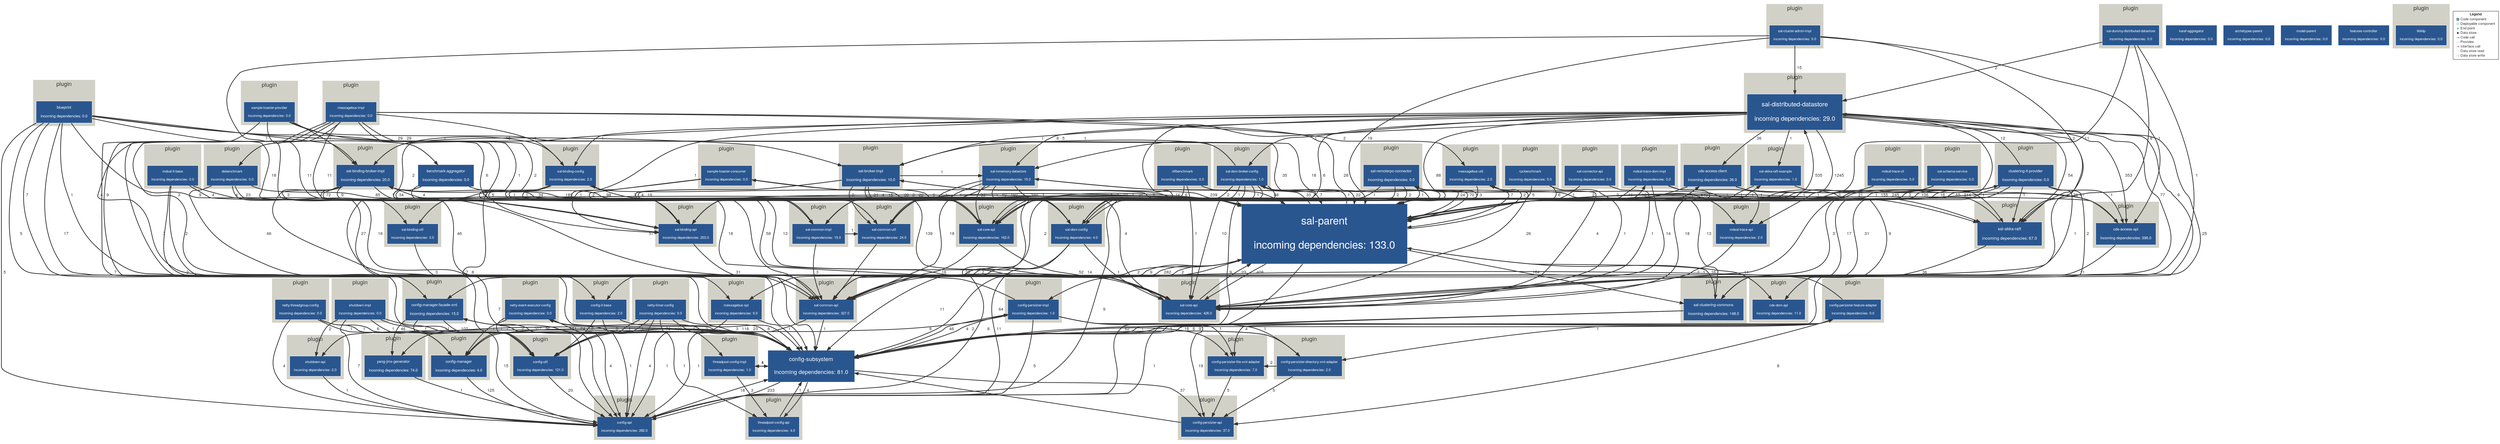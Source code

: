 digraph "Graph" {
compound=true
rankdir=TD
subgraph "cluster-org.opendaylight.controller:netty-threadgroup-config" {
style="filled"
color="#D2D1C7"
fontname="Helvetica Neue"
fontsize="16"
fontcolor="#323232"
label="plugin"
"org.opendaylight.controller:netty-threadgroup-config@org.opendaylight.controller:netty-threadgroup-config" [ shape="box" style="filled" fillcolor="#2A568F" penwidth="1" color="#FFFFFF" fontname="Helvetica Neue" fontcolor="#FFFFFF" fontsize="10" margin="0.16" label="netty-threadgroup-config

incoming dependencies: 0.0" ]
}
subgraph "cluster-org.opendaylight.controller:sal-dummy-distributed-datastore" {
style="filled"
color="#D2D1C7"
fontname="Helvetica Neue"
fontsize="16"
fontcolor="#323232"
label="plugin"
"org.opendaylight.controller:sal-dummy-distributed-datastore@org.opendaylight.controller:sal-dummy-distributed-datastore" [ shape="box" style="filled" fillcolor="#2A568F" penwidth="1" color="#FFFFFF" fontname="Helvetica Neue" fontcolor="#FFFFFF" fontsize="10" margin="0.16" label="sal-dummy-distributed-datastore

incoming dependencies: 0.0" ]
}
subgraph "cluster-org.opendaylight.controller:threadpool-config-impl" {
style="filled"
color="#D2D1C7"
fontname="Helvetica Neue"
fontsize="16"
fontcolor="#323232"
label="plugin"
"org.opendaylight.controller:threadpool-config-impl@org.opendaylight.controller:threadpool-config-impl" [ shape="box" style="filled" fillcolor="#2A568F" penwidth="1" color="#FFFFFF" fontname="Helvetica Neue" fontcolor="#FFFFFF" fontsize="10" margin="0.16" label="threadpool-config-impl

incoming dependencies: 1.0" ]
}
subgraph "cluster-org.opendaylight.controller:config-it-base" {
style="filled"
color="#D2D1C7"
fontname="Helvetica Neue"
fontsize="16"
fontcolor="#323232"
label="plugin"
"org.opendaylight.controller:config-it-base@org.opendaylight.controller:config-it-base" [ shape="box" style="filled" fillcolor="#2A568F" penwidth="1" color="#FFFFFF" fontname="Helvetica Neue" fontcolor="#FFFFFF" fontsize="10" margin="0.16" label="config-it-base

incoming dependencies: 2.0" ]
}
subgraph "cluster-org.opendaylight.controller.samples:sample-toaster-provider" {
style="filled"
color="#D2D1C7"
fontname="Helvetica Neue"
fontsize="16"
fontcolor="#323232"
label="plugin"
"org.opendaylight.controller.samples:sample-toaster-provider@org.opendaylight.controller.samples:sample-toaster-provider" [ shape="box" style="filled" fillcolor="#2A568F" penwidth="1" color="#FFFFFF" fontname="Helvetica Neue" fontcolor="#FFFFFF" fontsize="10" margin="0.16" label="sample-toaster-provider

incoming dependencies: 0.0" ]
}
subgraph "cluster-org.opendaylight.controller:sal-distributed-datastore" {
style="filled"
color="#D2D1C7"
fontname="Helvetica Neue"
fontsize="16"
fontcolor="#323232"
label="plugin"
"org.opendaylight.controller:sal-distributed-datastore@org.opendaylight.controller:sal-distributed-datastore" [ shape="box" style="filled" fillcolor="#2A568F" penwidth="1" color="#FFFFFF" fontname="Helvetica Neue" fontcolor="#FFFFFF" fontsize="18" margin="0.28800000000000003" label="sal-distributed-datastore

incoming dependencies: 29.0" ]
}
subgraph "cluster-org.opendaylight.controller:sal-binding-api" {
style="filled"
color="#D2D1C7"
fontname="Helvetica Neue"
fontsize="16"
fontcolor="#323232"
label="plugin"
"org.opendaylight.controller:sal-binding-api@org.opendaylight.controller:sal-binding-api" [ shape="box" style="filled" fillcolor="#2A568F" penwidth="1" color="#FFFFFF" fontname="Helvetica Neue" fontcolor="#FFFFFF" fontsize="10" margin="0.16" label="sal-binding-api

incoming dependencies: 203.0" ]
}
subgraph "cluster-org.opendaylight.controller:config-util" {
style="filled"
color="#D2D1C7"
fontname="Helvetica Neue"
fontsize="16"
fontcolor="#323232"
label="plugin"
"org.opendaylight.controller:config-util@org.opendaylight.controller:config-util" [ shape="box" style="filled" fillcolor="#2A568F" penwidth="1" color="#FFFFFF" fontname="Helvetica Neue" fontcolor="#FFFFFF" fontsize="10" margin="0.16" label="config-util

incoming dependencies: 121.0" ]
}
subgraph "cluster-org.opendaylight.controller:sal-akka-raft-example" {
style="filled"
color="#D2D1C7"
fontname="Helvetica Neue"
fontsize="16"
fontcolor="#323232"
label="plugin"
"org.opendaylight.controller:sal-akka-raft-example@org.opendaylight.controller:sal-akka-raft-example" [ shape="box" style="filled" fillcolor="#2A568F" penwidth="1" color="#FFFFFF" fontname="Helvetica Neue" fontcolor="#FFFFFF" fontsize="10" margin="0.16" label="sal-akka-raft-example

incoming dependencies: 1.0" ]
}
subgraph "cluster-org.opendaylight.controller:sal-cluster-admin-impl" {
style="filled"
color="#D2D1C7"
fontname="Helvetica Neue"
fontsize="16"
fontcolor="#323232"
label="plugin"
"org.opendaylight.controller:sal-cluster-admin-impl@org.opendaylight.controller:sal-cluster-admin-impl" [ shape="box" style="filled" fillcolor="#2A568F" penwidth="1" color="#FFFFFF" fontname="Helvetica Neue" fontcolor="#FFFFFF" fontsize="10" margin="0.16" label="sal-cluster-admin-impl

incoming dependencies: 0.0" ]
}
subgraph "cluster-org.opendaylight.controller:shutdown-api" {
style="filled"
color="#D2D1C7"
fontname="Helvetica Neue"
fontsize="16"
fontcolor="#323232"
label="plugin"
"org.opendaylight.controller:shutdown-api@org.opendaylight.controller:shutdown-api" [ shape="box" style="filled" fillcolor="#2A568F" penwidth="1" color="#FFFFFF" fontname="Helvetica Neue" fontcolor="#FFFFFF" fontsize="10" margin="0.16" label="shutdown-api

incoming dependencies: 2.0" ]
}
subgraph "cluster-org.opendaylight.controller:threadpool-config-api" {
style="filled"
color="#D2D1C7"
fontname="Helvetica Neue"
fontsize="16"
fontcolor="#323232"
label="plugin"
"org.opendaylight.controller:threadpool-config-api@org.opendaylight.controller:threadpool-config-api" [ shape="box" style="filled" fillcolor="#2A568F" penwidth="1" color="#FFFFFF" fontname="Helvetica Neue" fontcolor="#FFFFFF" fontsize="10" margin="0.16" label="threadpool-config-api

incoming dependencies: 4.0" ]
}
subgraph "cluster-org.opendaylight.controller:ntfbenchmark" {
style="filled"
color="#D2D1C7"
fontname="Helvetica Neue"
fontsize="16"
fontcolor="#323232"
label="plugin"
"org.opendaylight.controller:ntfbenchmark@org.opendaylight.controller:ntfbenchmark" [ shape="box" style="filled" fillcolor="#2A568F" penwidth="1" color="#FFFFFF" fontname="Helvetica Neue" fontcolor="#FFFFFF" fontsize="10" margin="0.16" label="ntfbenchmark

incoming dependencies: 0.0" ]
}
subgraph "cluster-org.opendaylight.controller:mdsal-trace-dom-impl" {
style="filled"
color="#D2D1C7"
fontname="Helvetica Neue"
fontsize="16"
fontcolor="#323232"
label="plugin"
"org.opendaylight.controller:mdsal-trace-dom-impl@org.opendaylight.controller:mdsal-trace-dom-impl" [ shape="box" style="filled" fillcolor="#2A568F" penwidth="1" color="#FFFFFF" fontname="Helvetica Neue" fontcolor="#FFFFFF" fontsize="10" margin="0.16" label="mdsal-trace-dom-impl

incoming dependencies: 0.0" ]
}
subgraph "cluster-org.opendaylight.controller:sal-connector-api" {
style="filled"
color="#D2D1C7"
fontname="Helvetica Neue"
fontsize="16"
fontcolor="#323232"
label="plugin"
"org.opendaylight.controller:sal-connector-api@org.opendaylight.controller:sal-connector-api" [ shape="box" style="filled" fillcolor="#2A568F" penwidth="1" color="#FFFFFF" fontname="Helvetica Neue" fontcolor="#FFFFFF" fontsize="10" margin="0.16" label="sal-connector-api

incoming dependencies: 0.0" ]
}
subgraph "cluster-org.opendaylight.controller.samples:sample-toaster-consumer" {
style="filled"
color="#D2D1C7"
fontname="Helvetica Neue"
fontsize="16"
fontcolor="#323232"
label="plugin"
"org.opendaylight.controller.samples:sample-toaster-consumer@org.opendaylight.controller.samples:sample-toaster-consumer" [ shape="box" style="filled" fillcolor="#2A568F" penwidth="1" color="#FFFFFF" fontname="Helvetica Neue" fontcolor="#FFFFFF" fontsize="10" margin="0.16" label="sample-toaster-consumer

incoming dependencies: 0.0" ]
}
subgraph "cluster-org.opendaylight.controller:config-persister-feature-adapter" {
style="filled"
color="#D2D1C7"
fontname="Helvetica Neue"
fontsize="16"
fontcolor="#323232"
label="plugin"
"org.opendaylight.controller:config-persister-feature-adapter@org.opendaylight.controller:config-persister-feature-adapter" [ shape="box" style="filled" fillcolor="#2A568F" penwidth="1" color="#FFFFFF" fontname="Helvetica Neue" fontcolor="#FFFFFF" fontsize="10" margin="0.16" label="config-persister-feature-adapter

incoming dependencies: 0.0" ]
}
subgraph "cluster-org.opendaylight.controller:yang-jmx-generator" {
style="filled"
color="#D2D1C7"
fontname="Helvetica Neue"
fontsize="16"
fontcolor="#323232"
label="plugin"
"org.opendaylight.controller:yang-jmx-generator@org.opendaylight.controller:yang-jmx-generator" [ shape="box" style="filled" fillcolor="#2A568F" penwidth="1" color="#FFFFFF" fontname="Helvetica Neue" fontcolor="#FFFFFF" fontsize="11" margin="0.176" label="yang-jmx-generator

incoming dependencies: 74.0" ]
}
subgraph "cluster-org.opendaylight.controller:cds-dom-api" {
style="filled"
color="#D2D1C7"
fontname="Helvetica Neue"
fontsize="16"
fontcolor="#323232"
label="plugin"
"org.opendaylight.controller:cds-dom-api@org.opendaylight.controller:cds-dom-api" [ shape="box" style="filled" fillcolor="#2A568F" penwidth="1" color="#FFFFFF" fontname="Helvetica Neue" fontcolor="#FFFFFF" fontsize="10" margin="0.16" label="cds-dom-api

incoming dependencies: 11.0" ]
}
subgraph "cluster-org.opendaylight.controller:mdsal-it-base" {
style="filled"
color="#D2D1C7"
fontname="Helvetica Neue"
fontsize="16"
fontcolor="#323232"
label="plugin"
"org.opendaylight.controller:mdsal-it-base@org.opendaylight.controller:mdsal-it-base" [ shape="box" style="filled" fillcolor="#2A568F" penwidth="1" color="#FFFFFF" fontname="Helvetica Neue" fontcolor="#FFFFFF" fontsize="10" margin="0.16" label="mdsal-it-base

incoming dependencies: 0.0" ]
}
subgraph "cluster-org.opendaylight.controller:netty-event-executor-config" {
style="filled"
color="#D2D1C7"
fontname="Helvetica Neue"
fontsize="16"
fontcolor="#323232"
label="plugin"
"org.opendaylight.controller:netty-event-executor-config@org.opendaylight.controller:netty-event-executor-config" [ shape="box" style="filled" fillcolor="#2A568F" penwidth="1" color="#FFFFFF" fontname="Helvetica Neue" fontcolor="#FFFFFF" fontsize="10" margin="0.16" label="netty-event-executor-config

incoming dependencies: 0.0" ]
}
subgraph "cluster-org.opendaylight.controller:messagebus-spi" {
style="filled"
color="#D2D1C7"
fontname="Helvetica Neue"
fontsize="16"
fontcolor="#323232"
label="plugin"
"org.opendaylight.controller:messagebus-spi@org.opendaylight.controller:messagebus-spi" [ shape="box" style="filled" fillcolor="#2A568F" penwidth="1" color="#FFFFFF" fontname="Helvetica Neue" fontcolor="#FFFFFF" fontsize="10" margin="0.16" label="messagebus-spi

incoming dependencies: 9.0" ]
}
subgraph "cluster-org.opendaylight.controller:dsbenchmark" {
style="filled"
color="#D2D1C7"
fontname="Helvetica Neue"
fontsize="16"
fontcolor="#323232"
label="plugin"
"org.opendaylight.controller:dsbenchmark@org.opendaylight.controller:dsbenchmark" [ shape="box" style="filled" fillcolor="#2A568F" penwidth="1" color="#FFFFFF" fontname="Helvetica Neue" fontcolor="#FFFFFF" fontsize="10" margin="0.16" label="dsbenchmark

incoming dependencies: 0.0" ]
}
subgraph "cluster-org.opendaylight.controller:sal-dom-config" {
style="filled"
color="#D2D1C7"
fontname="Helvetica Neue"
fontsize="16"
fontcolor="#323232"
label="plugin"
"org.opendaylight.controller:sal-dom-config@org.opendaylight.controller:sal-dom-config" [ shape="box" style="filled" fillcolor="#2A568F" penwidth="1" color="#FFFFFF" fontname="Helvetica Neue" fontcolor="#FFFFFF" fontsize="10" margin="0.16" label="sal-dom-config

incoming dependencies: 4.0" ]
}
subgraph "cluster-org.opendaylight.controller:config-persister-directory-xml-adapter" {
style="filled"
color="#D2D1C7"
fontname="Helvetica Neue"
fontsize="16"
fontcolor="#323232"
label="plugin"
"org.opendaylight.controller:config-persister-directory-xml-adapter@org.opendaylight.controller:config-persister-directory-xml-adapter" [ shape="box" style="filled" fillcolor="#2A568F" penwidth="1" color="#FFFFFF" fontname="Helvetica Neue" fontcolor="#FFFFFF" fontsize="10" margin="0.16" label="config-persister-directory-xml-adapter

incoming dependencies: 2.0" ]
}
subgraph "cluster-org.opendaylight.controller:sal-binding-config" {
style="filled"
color="#D2D1C7"
fontname="Helvetica Neue"
fontsize="16"
fontcolor="#323232"
label="plugin"
"org.opendaylight.controller:sal-binding-config@org.opendaylight.controller:sal-binding-config" [ shape="box" style="filled" fillcolor="#2A568F" penwidth="1" color="#FFFFFF" fontname="Helvetica Neue" fontcolor="#FFFFFF" fontsize="10" margin="0.16" label="sal-binding-config

incoming dependencies: 2.0" ]
}
subgraph "cluster-org.opendaylight.controller:mdsal-trace-api" {
style="filled"
color="#D2D1C7"
fontname="Helvetica Neue"
fontsize="16"
fontcolor="#323232"
label="plugin"
"org.opendaylight.controller:mdsal-trace-api@org.opendaylight.controller:mdsal-trace-api" [ shape="box" style="filled" fillcolor="#2A568F" penwidth="1" color="#FFFFFF" fontname="Helvetica Neue" fontcolor="#FFFFFF" fontsize="10" margin="0.16" label="mdsal-trace-api

incoming dependencies: 2.0" ]
}
subgraph "cluster-org.opendaylight.controller:sal-common-impl" {
style="filled"
color="#D2D1C7"
fontname="Helvetica Neue"
fontsize="16"
fontcolor="#323232"
label="plugin"
"org.opendaylight.controller:sal-common-impl@org.opendaylight.controller:sal-common-impl" [ shape="box" style="filled" fillcolor="#2A568F" penwidth="1" color="#FFFFFF" fontname="Helvetica Neue" fontcolor="#FFFFFF" fontsize="10" margin="0.16" label="sal-common-impl

incoming dependencies: 15.0" ]
}
subgraph "cluster-org.opendaylight.controller:blueprint" {
style="filled"
color="#D2D1C7"
fontname="Helvetica Neue"
fontsize="16"
fontcolor="#323232"
label="plugin"
"org.opendaylight.controller:blueprint@org.opendaylight.controller:blueprint" [ shape="box" style="filled" fillcolor="#2A568F" penwidth="1" color="#FFFFFF" fontname="Helvetica Neue" fontcolor="#FFFFFF" fontsize="11" margin="0.176" label="blueprint

incoming dependencies: 0.0" ]
}
subgraph "cluster-org.opendaylight.controller:sal-core-spi" {
style="filled"
color="#D2D1C7"
fontname="Helvetica Neue"
fontsize="16"
fontcolor="#323232"
label="plugin"
"org.opendaylight.controller:sal-core-spi@org.opendaylight.controller:sal-core-spi" [ shape="box" style="filled" fillcolor="#2A568F" penwidth="1" color="#FFFFFF" fontname="Helvetica Neue" fontcolor="#FFFFFF" fontsize="10" margin="0.16" label="sal-core-spi

incoming dependencies: 162.0" ]
}
subgraph "cluster-org.opendaylight.controller:sal-core-api" {
style="filled"
color="#D2D1C7"
fontname="Helvetica Neue"
fontsize="16"
fontcolor="#323232"
label="plugin"
"org.opendaylight.controller:sal-core-api@org.opendaylight.controller:sal-core-api" [ shape="box" style="filled" fillcolor="#2A568F" penwidth="1" color="#FFFFFF" fontname="Helvetica Neue" fontcolor="#FFFFFF" fontsize="10" margin="0.16" label="sal-core-api

incoming dependencies: 426.0" ]
}
"org.opendaylight.controller:karaf-aggregator@NOT_DEPLOYED" [ shape="box" style="filled" fillcolor="#2A568F" penwidth="1" color="#FFFFFF" fontname="Helvetica Neue" fontcolor="#FFFFFF" fontsize="10" margin="0.16" label="karaf-aggregator

incoming dependencies: 0.0" ]
"org.opendaylight.controller.archetypes:archetypes-parent@NOT_DEPLOYED" [ shape="box" style="filled" fillcolor="#2A568F" penwidth="1" color="#FFFFFF" fontname="Helvetica Neue" fontcolor="#FFFFFF" fontsize="10" margin="0.16" label="archetypes-parent

incoming dependencies: 0.0" ]
"org.opendaylight.controller:config-subsystem@NOT_DEPLOYED" [ shape="box" style="filled" fillcolor="#2A568F" penwidth="1" color="#FFFFFF" fontname="Helvetica Neue" fontcolor="#FFFFFF" fontsize="16" margin="0.256" label="config-subsystem

incoming dependencies: 81.0" ]
"org.opendaylight.controller:benchmark-aggregator@NOT_DEPLOYED" [ shape="box" style="filled" fillcolor="#2A568F" penwidth="1" color="#FFFFFF" fontname="Helvetica Neue" fontcolor="#FFFFFF" fontsize="11" margin="0.176" label="benchmark-aggregator

incoming dependencies: 0.0" ]
"org.opendaylight.controller.model:model-parent@NOT_DEPLOYED" [ shape="box" style="filled" fillcolor="#2A568F" penwidth="1" color="#FFFFFF" fontname="Helvetica Neue" fontcolor="#FFFFFF" fontsize="10" margin="0.16" label="model-parent

incoming dependencies: 0.0" ]
"org.opendaylight.controller:sal-parent@NOT_DEPLOYED" [ shape="box" style="filled" fillcolor="#2A568F" penwidth="1" color="#FFFFFF" fontname="Helvetica Neue" fontcolor="#FFFFFF" fontsize="30" margin="0.48" label="sal-parent

incoming dependencies: 133.0" ]
"org.opendaylight.controller:features-controller@NOT_DEPLOYED" [ shape="box" style="filled" fillcolor="#2A568F" penwidth="1" color="#FFFFFF" fontname="Helvetica Neue" fontcolor="#FFFFFF" fontsize="10" margin="0.16" label="features-controller

incoming dependencies: 0.0" ]
subgraph "cluster-org.opendaylight.controller:sal-binding-broker-impl" {
style="filled"
color="#D2D1C7"
fontname="Helvetica Neue"
fontsize="16"
fontcolor="#323232"
label="plugin"
"org.opendaylight.controller:sal-binding-broker-impl@org.opendaylight.controller:sal-binding-broker-impl" [ shape="box" style="filled" fillcolor="#2A568F" penwidth="1" color="#FFFFFF" fontname="Helvetica Neue" fontcolor="#FFFFFF" fontsize="11" margin="0.176" label="sal-binding-broker-impl

incoming dependencies: 20.0" ]
}
subgraph "cluster-org.opendaylight.controller:sal-broker-impl" {
style="filled"
color="#D2D1C7"
fontname="Helvetica Neue"
fontsize="16"
fontcolor="#323232"
label="plugin"
"org.opendaylight.controller:sal-broker-impl@org.opendaylight.controller:sal-broker-impl" [ shape="box" style="filled" fillcolor="#2A568F" penwidth="1" color="#FFFFFF" fontname="Helvetica Neue" fontcolor="#FFFFFF" fontsize="11" margin="0.176" label="sal-broker-impl

incoming dependencies: 10.0" ]
}
subgraph "cluster-org.opendaylight.controller.samples:clustering-it-provider" {
style="filled"
color="#D2D1C7"
fontname="Helvetica Neue"
fontsize="16"
fontcolor="#323232"
label="plugin"
"org.opendaylight.controller.samples:clustering-it-provider@org.opendaylight.controller.samples:clustering-it-provider" [ shape="box" style="filled" fillcolor="#2A568F" penwidth="1" color="#FFFFFF" fontname="Helvetica Neue" fontcolor="#FFFFFF" fontsize="11" margin="0.176" label="clustering-it-provider

incoming dependencies: 0.0" ]
}
subgraph "cluster-org.opendaylight.controller:mdsal-trace-cli" {
style="filled"
color="#D2D1C7"
fontname="Helvetica Neue"
fontsize="16"
fontcolor="#323232"
label="plugin"
"org.opendaylight.controller:mdsal-trace-cli@org.opendaylight.controller:mdsal-trace-cli" [ shape="box" style="filled" fillcolor="#2A568F" penwidth="1" color="#FFFFFF" fontname="Helvetica Neue" fontcolor="#FFFFFF" fontsize="10" margin="0.16" label="mdsal-trace-cli

incoming dependencies: 0.0" ]
}
subgraph "cluster-org.opendaylight.controller:cds-access-api" {
style="filled"
color="#D2D1C7"
fontname="Helvetica Neue"
fontsize="16"
fontcolor="#323232"
label="plugin"
"org.opendaylight.controller:cds-access-api@org.opendaylight.controller:cds-access-api" [ shape="box" style="filled" fillcolor="#2A568F" penwidth="1" color="#FFFFFF" fontname="Helvetica Neue" fontcolor="#FFFFFF" fontsize="11" margin="0.176" label="cds-access-api

incoming dependencies: 396.0" ]
}
subgraph "cluster-org.opendaylight.controller:sal-inmemory-datastore" {
style="filled"
color="#D2D1C7"
fontname="Helvetica Neue"
fontsize="16"
fontcolor="#323232"
label="plugin"
"org.opendaylight.controller:sal-inmemory-datastore@org.opendaylight.controller:sal-inmemory-datastore" [ shape="box" style="filled" fillcolor="#2A568F" penwidth="1" color="#FFFFFF" fontname="Helvetica Neue" fontcolor="#FFFFFF" fontsize="10" margin="0.16" label="sal-inmemory-datastore

incoming dependencies: 15.0" ]
}
subgraph "cluster-org.opendaylight.controller:config-persister-impl" {
style="filled"
color="#D2D1C7"
fontname="Helvetica Neue"
fontsize="16"
fontcolor="#323232"
label="plugin"
"org.opendaylight.controller:config-persister-impl@org.opendaylight.controller:config-persister-impl" [ shape="box" style="filled" fillcolor="#2A568F" penwidth="1" color="#FFFFFF" fontname="Helvetica Neue" fontcolor="#FFFFFF" fontsize="10" margin="0.16" label="config-persister-impl

incoming dependencies: 1.0" ]
}
subgraph "cluster-org.opendaylight.controller:sal-common-util" {
style="filled"
color="#D2D1C7"
fontname="Helvetica Neue"
fontsize="16"
fontcolor="#323232"
label="plugin"
"org.opendaylight.controller:sal-common-util@org.opendaylight.controller:sal-common-util" [ shape="box" style="filled" fillcolor="#2A568F" penwidth="1" color="#FFFFFF" fontname="Helvetica Neue" fontcolor="#FFFFFF" fontsize="10" margin="0.16" label="sal-common-util

incoming dependencies: 24.0" ]
}
subgraph "cluster-org.opendaylight.controller:messagebus-impl" {
style="filled"
color="#D2D1C7"
fontname="Helvetica Neue"
fontsize="16"
fontcolor="#323232"
label="plugin"
"org.opendaylight.controller:messagebus-impl@org.opendaylight.controller:messagebus-impl" [ shape="box" style="filled" fillcolor="#2A568F" penwidth="1" color="#FFFFFF" fontname="Helvetica Neue" fontcolor="#FFFFFF" fontsize="10" margin="0.16" label="messagebus-impl

incoming dependencies: 0.0" ]
}
subgraph "cluster-org.opendaylight.controller:config-api" {
style="filled"
color="#D2D1C7"
fontname="Helvetica Neue"
fontsize="16"
fontcolor="#323232"
label="plugin"
"org.opendaylight.controller:config-api@org.opendaylight.controller:config-api" [ shape="box" style="filled" fillcolor="#2A568F" penwidth="1" color="#FFFFFF" fontname="Helvetica Neue" fontcolor="#FFFFFF" fontsize="10" margin="0.16" label="config-api

incoming dependencies: 282.0" ]
}
subgraph "cluster-org.opendaylight.controller:sal-akka-raft" {
style="filled"
color="#D2D1C7"
fontname="Helvetica Neue"
fontsize="16"
fontcolor="#323232"
label="plugin"
"org.opendaylight.controller:sal-akka-raft@org.opendaylight.controller:sal-akka-raft" [ shape="box" style="filled" fillcolor="#2A568F" penwidth="1" color="#FFFFFF" fontname="Helvetica Neue" fontcolor="#FFFFFF" fontsize="12" margin="0.192" label="sal-akka-raft

incoming dependencies: 67.0" ]
}
subgraph "cluster-org.opendaylight.controller:rpcbenchmark" {
style="filled"
color="#D2D1C7"
fontname="Helvetica Neue"
fontsize="16"
fontcolor="#323232"
label="plugin"
"org.opendaylight.controller:rpcbenchmark@org.opendaylight.controller:rpcbenchmark" [ shape="box" style="filled" fillcolor="#2A568F" penwidth="1" color="#FFFFFF" fontname="Helvetica Neue" fontcolor="#FFFFFF" fontsize="10" margin="0.16" label="rpcbenchmark

incoming dependencies: 0.0" ]
}
subgraph "cluster-org.opendaylight.controller:sal-clustering-commons" {
style="filled"
color="#D2D1C7"
fontname="Helvetica Neue"
fontsize="16"
fontcolor="#323232"
label="plugin"
"org.opendaylight.controller:sal-clustering-commons@org.opendaylight.controller:sal-clustering-commons" [ shape="box" style="filled" fillcolor="#2A568F" penwidth="1" color="#FFFFFF" fontname="Helvetica Neue" fontcolor="#FFFFFF" fontsize="11" margin="0.176" label="sal-clustering-commons

incoming dependencies: 148.0" ]
}
subgraph "cluster-org.opendaylight.controller:config-manager-facade-xml" {
style="filled"
color="#D2D1C7"
fontname="Helvetica Neue"
fontsize="16"
fontcolor="#323232"
label="plugin"
"org.opendaylight.controller:config-manager-facade-xml@org.opendaylight.controller:config-manager-facade-xml" [ shape="box" style="filled" fillcolor="#2A568F" penwidth="1" color="#FFFFFF" fontname="Helvetica Neue" fontcolor="#FFFFFF" fontsize="11" margin="0.176" label="config-manager-facade-xml

incoming dependencies: 15.0" ]
}
subgraph "cluster-org.opendaylight.controller:sal-schema-service" {
style="filled"
color="#D2D1C7"
fontname="Helvetica Neue"
fontsize="16"
fontcolor="#323232"
label="plugin"
"org.opendaylight.controller:sal-schema-service@org.opendaylight.controller:sal-schema-service" [ shape="box" style="filled" fillcolor="#2A568F" penwidth="1" color="#FFFFFF" fontname="Helvetica Neue" fontcolor="#FFFFFF" fontsize="10" margin="0.16" label="sal-schema-service

incoming dependencies: 0.0" ]
}
subgraph "cluster-org.opendaylight.controller:netty-timer-config" {
style="filled"
color="#D2D1C7"
fontname="Helvetica Neue"
fontsize="16"
fontcolor="#323232"
label="plugin"
"org.opendaylight.controller:netty-timer-config@org.opendaylight.controller:netty-timer-config" [ shape="box" style="filled" fillcolor="#2A568F" penwidth="1" color="#FFFFFF" fontname="Helvetica Neue" fontcolor="#FFFFFF" fontsize="10" margin="0.16" label="netty-timer-config

incoming dependencies: 0.0" ]
}
subgraph "cluster-org.opendaylight.controller:sal-common-api" {
style="filled"
color="#D2D1C7"
fontname="Helvetica Neue"
fontsize="16"
fontcolor="#323232"
label="plugin"
"org.opendaylight.controller:sal-common-api@org.opendaylight.controller:sal-common-api" [ shape="box" style="filled" fillcolor="#2A568F" penwidth="1" color="#FFFFFF" fontname="Helvetica Neue" fontcolor="#FFFFFF" fontsize="10" margin="0.16" label="sal-common-api

incoming dependencies: 327.0" ]
}
subgraph "cluster-org.opendaylight.controller:sal-remoterpc-connector" {
style="filled"
color="#D2D1C7"
fontname="Helvetica Neue"
fontsize="16"
fontcolor="#323232"
label="plugin"
"org.opendaylight.controller:sal-remoterpc-connector@org.opendaylight.controller:sal-remoterpc-connector" [ shape="box" style="filled" fillcolor="#2A568F" penwidth="1" color="#FFFFFF" fontname="Helvetica Neue" fontcolor="#FFFFFF" fontsize="11" margin="0.176" label="sal-remoterpc-connector

incoming dependencies: 0.0" ]
}
subgraph "cluster-org.opendaylight.controller:liblldp" {
style="filled"
color="#D2D1C7"
fontname="Helvetica Neue"
fontsize="16"
fontcolor="#323232"
label="plugin"
"org.opendaylight.controller:liblldp@org.opendaylight.controller:liblldp" [ shape="box" style="filled" fillcolor="#2A568F" penwidth="1" color="#FFFFFF" fontname="Helvetica Neue" fontcolor="#FFFFFF" fontsize="10" margin="0.16" label="liblldp

incoming dependencies: 0.0" ]
}
subgraph "cluster-org.opendaylight.controller:sal-dom-broker-config" {
style="filled"
color="#D2D1C7"
fontname="Helvetica Neue"
fontsize="16"
fontcolor="#323232"
label="plugin"
"org.opendaylight.controller:sal-dom-broker-config@org.opendaylight.controller:sal-dom-broker-config" [ shape="box" style="filled" fillcolor="#2A568F" penwidth="1" color="#FFFFFF" fontname="Helvetica Neue" fontcolor="#FFFFFF" fontsize="10" margin="0.16" label="sal-dom-broker-config

incoming dependencies: 1.0" ]
}
subgraph "cluster-org.opendaylight.controller:shutdown-impl" {
style="filled"
color="#D2D1C7"
fontname="Helvetica Neue"
fontsize="16"
fontcolor="#323232"
label="plugin"
"org.opendaylight.controller:shutdown-impl@org.opendaylight.controller:shutdown-impl" [ shape="box" style="filled" fillcolor="#2A568F" penwidth="1" color="#FFFFFF" fontname="Helvetica Neue" fontcolor="#FFFFFF" fontsize="10" margin="0.16" label="shutdown-impl

incoming dependencies: 0.0" ]
}
subgraph "cluster-org.opendaylight.controller:cds-access-client" {
style="filled"
color="#D2D1C7"
fontname="Helvetica Neue"
fontsize="16"
fontcolor="#323232"
label="plugin"
"org.opendaylight.controller:cds-access-client@org.opendaylight.controller:cds-access-client" [ shape="box" style="filled" fillcolor="#2A568F" penwidth="1" color="#FFFFFF" fontname="Helvetica Neue" fontcolor="#FFFFFF" fontsize="11" margin="0.176" label="cds-access-client

incoming dependencies: 36.0" ]
}
subgraph "cluster-org.opendaylight.controller:config-persister-api" {
style="filled"
color="#D2D1C7"
fontname="Helvetica Neue"
fontsize="16"
fontcolor="#323232"
label="plugin"
"org.opendaylight.controller:config-persister-api@org.opendaylight.controller:config-persister-api" [ shape="box" style="filled" fillcolor="#2A568F" penwidth="1" color="#FFFFFF" fontname="Helvetica Neue" fontcolor="#FFFFFF" fontsize="10" margin="0.16" label="config-persister-api

incoming dependencies: 37.0" ]
}
subgraph "cluster-org.opendaylight.controller:messagebus-util" {
style="filled"
color="#D2D1C7"
fontname="Helvetica Neue"
fontsize="16"
fontcolor="#323232"
label="plugin"
"org.opendaylight.controller:messagebus-util@org.opendaylight.controller:messagebus-util" [ shape="box" style="filled" fillcolor="#2A568F" penwidth="1" color="#FFFFFF" fontname="Helvetica Neue" fontcolor="#FFFFFF" fontsize="10" margin="0.16" label="messagebus-util

incoming dependencies: 2.0" ]
}
subgraph "cluster-org.opendaylight.controller:sal-binding-util" {
style="filled"
color="#D2D1C7"
fontname="Helvetica Neue"
fontsize="16"
fontcolor="#323232"
label="plugin"
"org.opendaylight.controller:sal-binding-util@org.opendaylight.controller:sal-binding-util" [ shape="box" style="filled" fillcolor="#2A568F" penwidth="1" color="#FFFFFF" fontname="Helvetica Neue" fontcolor="#FFFFFF" fontsize="10" margin="0.16" label="sal-binding-util

incoming dependencies: 3.0" ]
}
subgraph "cluster-org.opendaylight.controller:config-manager" {
style="filled"
color="#D2D1C7"
fontname="Helvetica Neue"
fontsize="16"
fontcolor="#323232"
label="plugin"
"org.opendaylight.controller:config-manager@org.opendaylight.controller:config-manager" [ shape="box" style="filled" fillcolor="#2A568F" penwidth="1" color="#FFFFFF" fontname="Helvetica Neue" fontcolor="#FFFFFF" fontsize="11" margin="0.176" label="config-manager

incoming dependencies: 4.0" ]
}
subgraph "cluster-org.opendaylight.controller:config-persister-file-xml-adapter" {
style="filled"
color="#D2D1C7"
fontname="Helvetica Neue"
fontsize="16"
fontcolor="#323232"
label="plugin"
"org.opendaylight.controller:config-persister-file-xml-adapter@org.opendaylight.controller:config-persister-file-xml-adapter" [ shape="box" style="filled" fillcolor="#2A568F" penwidth="1" color="#FFFFFF" fontname="Helvetica Neue" fontcolor="#FFFFFF" fontsize="10" margin="0.16" label="config-persister-file-xml-adapter

incoming dependencies: 7.0" ]
}
"org.opendaylight.controller:netty-threadgroup-config@org.opendaylight.controller:netty-threadgroup-config" -> "org.opendaylight.controller:config-util@org.opendaylight.controller:config-util" [ penwidth="2" color="#323232" fontcolor="#323232" fontname="Helvetica Neue" fontsize="12" label="  1" ]
"org.opendaylight.controller:netty-threadgroup-config@org.opendaylight.controller:netty-threadgroup-config" -> "org.opendaylight.controller:config-subsystem@NOT_DEPLOYED" [ penwidth="2" color="#323232" fontcolor="#323232" fontname="Helvetica Neue" fontsize="12" label="  6" ]
"org.opendaylight.controller:netty-threadgroup-config@org.opendaylight.controller:netty-threadgroup-config" -> "org.opendaylight.controller:config-api@org.opendaylight.controller:config-api" [ penwidth="2" color="#323232" fontcolor="#323232" fontname="Helvetica Neue" fontsize="12" label="  4" ]
"org.opendaylight.controller:netty-threadgroup-config@org.opendaylight.controller:netty-threadgroup-config" -> "org.opendaylight.controller:config-manager@org.opendaylight.controller:config-manager" [ penwidth="2" color="#323232" fontcolor="#323232" fontname="Helvetica Neue" fontsize="12" label="  1" ]
"org.opendaylight.controller:sal-dummy-distributed-datastore@org.opendaylight.controller:sal-dummy-distributed-datastore" -> "org.opendaylight.controller:sal-distributed-datastore@org.opendaylight.controller:sal-distributed-datastore" [ penwidth="2" color="#323232" fontcolor="#323232" fontname="Helvetica Neue" fontsize="12" label="  2" ]
"org.opendaylight.controller:sal-dummy-distributed-datastore@org.opendaylight.controller:sal-dummy-distributed-datastore" -> "org.opendaylight.controller:sal-parent@NOT_DEPLOYED" [ penwidth="2" color="#323232" fontcolor="#323232" fontname="Helvetica Neue" fontsize="12" label="  11" ]
"org.opendaylight.controller:sal-dummy-distributed-datastore@org.opendaylight.controller:sal-dummy-distributed-datastore" -> "org.opendaylight.controller:sal-akka-raft@org.opendaylight.controller:sal-akka-raft" [ penwidth="2" color="#323232" fontcolor="#323232" fontname="Helvetica Neue" fontsize="12" label="  8" ]
"org.opendaylight.controller:sal-dummy-distributed-datastore@org.opendaylight.controller:sal-dummy-distributed-datastore" -> "org.opendaylight.controller:sal-clustering-commons@org.opendaylight.controller:sal-clustering-commons" [ penwidth="2" color="#323232" fontcolor="#323232" fontname="Helvetica Neue" fontsize="12" label="  1" ]
"org.opendaylight.controller:threadpool-config-impl@org.opendaylight.controller:threadpool-config-impl" -> "org.opendaylight.controller:threadpool-config-api@org.opendaylight.controller:threadpool-config-api" [ penwidth="2" color="#323232" fontcolor="#323232" fontname="Helvetica Neue" fontsize="12" label="  3" ]
"org.opendaylight.controller:threadpool-config-impl@org.opendaylight.controller:threadpool-config-impl" -> "org.opendaylight.controller:config-subsystem@NOT_DEPLOYED" [ penwidth="2" color="#323232" fontcolor="#323232" fontname="Helvetica Neue" fontsize="12" label="  4" ]
"org.opendaylight.controller:config-it-base@org.opendaylight.controller:config-it-base" -> "org.opendaylight.controller:config-util@org.opendaylight.controller:config-util" [ penwidth="2" color="#323232" fontcolor="#323232" fontname="Helvetica Neue" fontsize="12" label="  2" ]
"org.opendaylight.controller:config-it-base@org.opendaylight.controller:config-it-base" -> "org.opendaylight.controller:config-subsystem@NOT_DEPLOYED" [ penwidth="2" color="#323232" fontcolor="#323232" fontname="Helvetica Neue" fontsize="12" label="  3" ]
"org.opendaylight.controller:config-it-base@org.opendaylight.controller:config-it-base" -> "org.opendaylight.controller:config-api@org.opendaylight.controller:config-api" [ penwidth="2" color="#323232" fontcolor="#323232" fontname="Helvetica Neue" fontsize="12" label="  1" ]
"org.opendaylight.controller.samples:sample-toaster-provider@org.opendaylight.controller.samples:sample-toaster-provider" -> "org.opendaylight.controller:sal-binding-api@org.opendaylight.controller:sal-binding-api" [ penwidth="2" color="#323232" fontcolor="#323232" fontname="Helvetica Neue" fontsize="12" label="  11" ]
"org.opendaylight.controller.samples:sample-toaster-provider@org.opendaylight.controller.samples:sample-toaster-provider" -> "org.opendaylight.controller:sal-parent@NOT_DEPLOYED" [ penwidth="2" color="#323232" fontcolor="#323232" fontname="Helvetica Neue" fontsize="12" label="  18" ]
"org.opendaylight.controller.samples:sample-toaster-provider@org.opendaylight.controller.samples:sample-toaster-provider" -> "org.opendaylight.controller:sal-binding-broker-impl@org.opendaylight.controller:sal-binding-broker-impl" [ penwidth="2" color="#323232" fontcolor="#323232" fontname="Helvetica Neue" fontsize="12" label="  1" ]
"org.opendaylight.controller.samples:sample-toaster-provider@org.opendaylight.controller.samples:sample-toaster-provider" -> "org.opendaylight.controller:sal-common-util@org.opendaylight.controller:sal-common-util" [ penwidth="2" color="#323232" fontcolor="#323232" fontname="Helvetica Neue" fontsize="12" label="  2" ]
"org.opendaylight.controller.samples:sample-toaster-provider@org.opendaylight.controller.samples:sample-toaster-provider" -> "org.opendaylight.controller:sal-common-api@org.opendaylight.controller:sal-common-api" [ penwidth="2" color="#323232" fontcolor="#323232" fontname="Helvetica Neue" fontsize="12" label="  4" ]
"org.opendaylight.controller:sal-distributed-datastore@org.opendaylight.controller:sal-distributed-datastore" -> "org.opendaylight.controller:sal-binding-api@org.opendaylight.controller:sal-binding-api" [ penwidth="2" color="#323232" fontcolor="#323232" fontname="Helvetica Neue" fontsize="12" label="  2" ]
"org.opendaylight.controller:sal-distributed-datastore@org.opendaylight.controller:sal-distributed-datastore" -> "org.opendaylight.controller:sal-akka-raft-example@org.opendaylight.controller:sal-akka-raft-example" [ penwidth="2" color="#323232" fontcolor="#323232" fontname="Helvetica Neue" fontsize="12" label="  1" ]
"org.opendaylight.controller:sal-distributed-datastore@org.opendaylight.controller:sal-distributed-datastore" -> "org.opendaylight.controller:cds-dom-api@org.opendaylight.controller:cds-dom-api" [ penwidth="2" color="#323232" fontcolor="#323232" fontname="Helvetica Neue" fontsize="12" label="  9" ]
"org.opendaylight.controller:sal-distributed-datastore@org.opendaylight.controller:sal-distributed-datastore" -> "org.opendaylight.controller:sal-binding-config@org.opendaylight.controller:sal-binding-config" [ penwidth="2" color="#323232" fontcolor="#323232" fontname="Helvetica Neue" fontsize="12" label="  1" ]
"org.opendaylight.controller:sal-distributed-datastore@org.opendaylight.controller:sal-distributed-datastore" -> "org.opendaylight.controller:sal-common-impl@org.opendaylight.controller:sal-common-impl" [ penwidth="2" color="#323232" fontcolor="#323232" fontname="Helvetica Neue" fontsize="12" label="  1" ]
"org.opendaylight.controller:sal-distributed-datastore@org.opendaylight.controller:sal-distributed-datastore" -> "org.opendaylight.controller:sal-core-spi@org.opendaylight.controller:sal-core-spi" [ penwidth="2" color="#323232" fontcolor="#323232" fontname="Helvetica Neue" fontsize="12" label="  88" ]
"org.opendaylight.controller:sal-distributed-datastore@org.opendaylight.controller:sal-distributed-datastore" -> "org.opendaylight.controller:sal-core-api@org.opendaylight.controller:sal-core-api" [ penwidth="2" color="#323232" fontcolor="#323232" fontname="Helvetica Neue" fontsize="12" label="  36" ]
"org.opendaylight.controller:sal-distributed-datastore@org.opendaylight.controller:sal-distributed-datastore" -> "org.opendaylight.controller:config-subsystem@NOT_DEPLOYED" [ penwidth="2" color="#323232" fontcolor="#323232" fontname="Helvetica Neue" fontsize="12" label="  25" ]
"org.opendaylight.controller:sal-distributed-datastore@org.opendaylight.controller:sal-distributed-datastore" -> "org.opendaylight.controller:sal-parent@NOT_DEPLOYED" [ penwidth="2" color="#323232" fontcolor="#323232" fontname="Helvetica Neue" fontsize="12" label="  1245" ]
"org.opendaylight.controller:sal-distributed-datastore@org.opendaylight.controller:sal-distributed-datastore" -> "org.opendaylight.controller:sal-broker-impl@org.opendaylight.controller:sal-broker-impl" [ penwidth="2" color="#323232" fontcolor="#323232" fontname="Helvetica Neue" fontsize="12" label="  1" ]
"org.opendaylight.controller:sal-distributed-datastore@org.opendaylight.controller:sal-distributed-datastore" -> "org.opendaylight.controller:cds-access-api@org.opendaylight.controller:cds-access-api" [ penwidth="2" color="#323232" fontcolor="#323232" fontname="Helvetica Neue" fontsize="12" label="  353" ]
"org.opendaylight.controller:sal-distributed-datastore@org.opendaylight.controller:sal-distributed-datastore" -> "org.opendaylight.controller:sal-inmemory-datastore@org.opendaylight.controller:sal-inmemory-datastore" [ penwidth="2" color="#323232" fontcolor="#323232" fontname="Helvetica Neue" fontsize="12" label="  8" ]
"org.opendaylight.controller:sal-distributed-datastore@org.opendaylight.controller:sal-distributed-datastore" -> "org.opendaylight.controller:sal-common-util@org.opendaylight.controller:sal-common-util" [ penwidth="2" color="#323232" fontcolor="#323232" fontname="Helvetica Neue" fontsize="12" label="  6" ]
"org.opendaylight.controller:sal-distributed-datastore@org.opendaylight.controller:sal-distributed-datastore" -> "org.opendaylight.controller:config-api@org.opendaylight.controller:config-api" [ penwidth="2" color="#323232" fontcolor="#323232" fontname="Helvetica Neue" fontsize="12" label="  25" ]
"org.opendaylight.controller:sal-distributed-datastore@org.opendaylight.controller:sal-distributed-datastore" -> "org.opendaylight.controller:sal-akka-raft@org.opendaylight.controller:sal-akka-raft" [ penwidth="2" color="#323232" fontcolor="#323232" fontname="Helvetica Neue" fontsize="12" label="  54" ]
"org.opendaylight.controller:sal-distributed-datastore@org.opendaylight.controller:sal-distributed-datastore" -> "org.opendaylight.controller:sal-clustering-commons@org.opendaylight.controller:sal-clustering-commons" [ penwidth="2" color="#323232" fontcolor="#323232" fontname="Helvetica Neue" fontsize="12" label="  77" ]
"org.opendaylight.controller:sal-distributed-datastore@org.opendaylight.controller:sal-distributed-datastore" -> "org.opendaylight.controller:sal-common-api@org.opendaylight.controller:sal-common-api" [ penwidth="2" color="#323232" fontcolor="#323232" fontname="Helvetica Neue" fontsize="12" label="  65" ]
"org.opendaylight.controller:sal-distributed-datastore@org.opendaylight.controller:sal-distributed-datastore" -> "org.opendaylight.controller:sal-dom-broker-config@org.opendaylight.controller:sal-dom-broker-config" [ penwidth="2" color="#323232" fontcolor="#323232" fontname="Helvetica Neue" fontsize="12" label="  1" ]
"org.opendaylight.controller:sal-distributed-datastore@org.opendaylight.controller:sal-distributed-datastore" -> "org.opendaylight.controller:cds-access-client@org.opendaylight.controller:cds-access-client" [ penwidth="2" color="#323232" fontcolor="#323232" fontname="Helvetica Neue" fontsize="12" label="  36" ]
"org.opendaylight.controller:sal-binding-api@org.opendaylight.controller:sal-binding-api" -> "org.opendaylight.controller:sal-parent@NOT_DEPLOYED" [ penwidth="2" color="#323232" fontcolor="#323232" fontname="Helvetica Neue" fontsize="12" label="  40" ]
"org.opendaylight.controller:sal-binding-api@org.opendaylight.controller:sal-binding-api" -> "org.opendaylight.controller:sal-common-api@org.opendaylight.controller:sal-common-api" [ penwidth="2" color="#323232" fontcolor="#323232" fontname="Helvetica Neue" fontsize="12" label="  31" ]
"org.opendaylight.controller:config-util@org.opendaylight.controller:config-util" -> "org.opendaylight.controller:config-subsystem@NOT_DEPLOYED" [ penwidth="2" color="#323232" fontcolor="#323232" fontname="Helvetica Neue" fontsize="12" label="  23" ]
"org.opendaylight.controller:config-util@org.opendaylight.controller:config-util" -> "org.opendaylight.controller:config-api@org.opendaylight.controller:config-api" [ penwidth="2" color="#323232" fontcolor="#323232" fontname="Helvetica Neue" fontsize="12" label="  20" ]
"org.opendaylight.controller:sal-akka-raft-example@org.opendaylight.controller:sal-akka-raft-example" -> "org.opendaylight.controller:sal-parent@NOT_DEPLOYED" [ penwidth="2" color="#323232" fontcolor="#323232" fontname="Helvetica Neue" fontsize="12" label="  1" ]
"org.opendaylight.controller:sal-akka-raft-example@org.opendaylight.controller:sal-akka-raft-example" -> "org.opendaylight.controller:sal-akka-raft@org.opendaylight.controller:sal-akka-raft" [ penwidth="2" color="#323232" fontcolor="#323232" fontname="Helvetica Neue" fontsize="12" label="  1" ]
"org.opendaylight.controller:sal-cluster-admin-impl@org.opendaylight.controller:sal-cluster-admin-impl" -> "org.opendaylight.controller:sal-distributed-datastore@org.opendaylight.controller:sal-distributed-datastore" [ penwidth="2" color="#323232" fontcolor="#323232" fontname="Helvetica Neue" fontsize="12" label="  15" ]
"org.opendaylight.controller:sal-cluster-admin-impl@org.opendaylight.controller:sal-cluster-admin-impl" -> "org.opendaylight.controller:sal-binding-api@org.opendaylight.controller:sal-binding-api" [ penwidth="2" color="#323232" fontcolor="#323232" fontname="Helvetica Neue" fontsize="12" label="  1" ]
"org.opendaylight.controller:sal-cluster-admin-impl@org.opendaylight.controller:sal-cluster-admin-impl" -> "org.opendaylight.controller:sal-parent@NOT_DEPLOYED" [ penwidth="2" color="#323232" fontcolor="#323232" fontname="Helvetica Neue" fontsize="12" label="  19" ]
"org.opendaylight.controller:sal-cluster-admin-impl@org.opendaylight.controller:sal-cluster-admin-impl" -> "org.opendaylight.controller:cds-access-api@org.opendaylight.controller:cds-access-api" [ penwidth="2" color="#323232" fontcolor="#323232" fontname="Helvetica Neue" fontsize="12" label="  1" ]
"org.opendaylight.controller:sal-cluster-admin-impl@org.opendaylight.controller:sal-cluster-admin-impl" -> "org.opendaylight.controller:sal-akka-raft@org.opendaylight.controller:sal-akka-raft" [ penwidth="2" color="#323232" fontcolor="#323232" fontname="Helvetica Neue" fontsize="12" label="  2" ]
"org.opendaylight.controller:shutdown-api@org.opendaylight.controller:shutdown-api" -> "org.opendaylight.controller:config-subsystem@NOT_DEPLOYED" [ penwidth="2" color="#323232" fontcolor="#323232" fontname="Helvetica Neue" fontsize="12" label="  1" ]
"org.opendaylight.controller:shutdown-api@org.opendaylight.controller:shutdown-api" -> "org.opendaylight.controller:config-api@org.opendaylight.controller:config-api" [ penwidth="2" color="#323232" fontcolor="#323232" fontname="Helvetica Neue" fontsize="12" label="  1" ]
"org.opendaylight.controller:threadpool-config-api@org.opendaylight.controller:threadpool-config-api" -> "org.opendaylight.controller:config-subsystem@NOT_DEPLOYED" [ penwidth="2" color="#323232" fontcolor="#323232" fontname="Helvetica Neue" fontsize="12" label="  1" ]
"org.opendaylight.controller:ntfbenchmark@org.opendaylight.controller:ntfbenchmark" -> "org.opendaylight.controller:sal-binding-api@org.opendaylight.controller:sal-binding-api" [ penwidth="2" color="#323232" fontcolor="#323232" fontname="Helvetica Neue" fontsize="12" label="  6" ]
"org.opendaylight.controller:ntfbenchmark@org.opendaylight.controller:ntfbenchmark" -> "org.opendaylight.controller:sal-core-api@org.opendaylight.controller:sal-core-api" [ penwidth="2" color="#323232" fontcolor="#323232" fontname="Helvetica Neue" fontsize="12" label="  1" ]
"org.opendaylight.controller:ntfbenchmark@org.opendaylight.controller:ntfbenchmark" -> "org.opendaylight.controller:sal-parent@NOT_DEPLOYED" [ penwidth="2" color="#323232" fontcolor="#323232" fontname="Helvetica Neue" fontsize="12" label="  7" ]
"org.opendaylight.controller:mdsal-trace-dom-impl@org.opendaylight.controller:mdsal-trace-dom-impl" -> "org.opendaylight.controller:mdsal-trace-api@org.opendaylight.controller:mdsal-trace-api" [ penwidth="2" color="#323232" fontcolor="#323232" fontname="Helvetica Neue" fontsize="12" label="  1" ]
"org.opendaylight.controller:mdsal-trace-dom-impl@org.opendaylight.controller:mdsal-trace-dom-impl" -> "org.opendaylight.controller:sal-core-api@org.opendaylight.controller:sal-core-api" [ penwidth="2" color="#323232" fontcolor="#323232" fontname="Helvetica Neue" fontsize="12" label="  18" ]
"org.opendaylight.controller:mdsal-trace-dom-impl@org.opendaylight.controller:mdsal-trace-dom-impl" -> "org.opendaylight.controller:sal-parent@NOT_DEPLOYED" [ penwidth="2" color="#323232" fontcolor="#323232" fontname="Helvetica Neue" fontsize="12" label="  46" ]
"org.opendaylight.controller:mdsal-trace-dom-impl@org.opendaylight.controller:mdsal-trace-dom-impl" -> "org.opendaylight.controller:sal-common-api@org.opendaylight.controller:sal-common-api" [ penwidth="2" color="#323232" fontcolor="#323232" fontname="Helvetica Neue" fontsize="12" label="  14" ]
"org.opendaylight.controller:sal-connector-api@org.opendaylight.controller:sal-connector-api" -> "org.opendaylight.controller:sal-core-api@org.opendaylight.controller:sal-core-api" [ penwidth="2" color="#323232" fontcolor="#323232" fontname="Helvetica Neue" fontsize="12" label="  1" ]
"org.opendaylight.controller:sal-connector-api@org.opendaylight.controller:sal-connector-api" -> "org.opendaylight.controller:sal-parent@NOT_DEPLOYED" [ penwidth="2" color="#323232" fontcolor="#323232" fontname="Helvetica Neue" fontsize="12" label="  1" ]
"org.opendaylight.controller.samples:sample-toaster-consumer@org.opendaylight.controller.samples:sample-toaster-consumer" -> "org.opendaylight.controller:sal-binding-api@org.opendaylight.controller:sal-binding-api" [ penwidth="2" color="#323232" fontcolor="#323232" fontname="Helvetica Neue" fontsize="12" label="  1" ]
"org.opendaylight.controller.samples:sample-toaster-consumer@org.opendaylight.controller.samples:sample-toaster-consumer" -> "org.opendaylight.controller:sal-parent@NOT_DEPLOYED" [ penwidth="2" color="#323232" fontcolor="#323232" fontname="Helvetica Neue" fontsize="12" label="  6" ]
"org.opendaylight.controller.samples:sample-toaster-consumer@org.opendaylight.controller.samples:sample-toaster-consumer" -> "org.opendaylight.controller:sal-common-util@org.opendaylight.controller:sal-common-util" [ penwidth="2" color="#323232" fontcolor="#323232" fontname="Helvetica Neue" fontsize="12" label="  2" ]
"org.opendaylight.controller:config-persister-feature-adapter@org.opendaylight.controller:config-persister-feature-adapter" -> "org.opendaylight.controller:config-persister-directory-xml-adapter@org.opendaylight.controller:config-persister-directory-xml-adapter" [ penwidth="2" color="#323232" fontcolor="#323232" fontname="Helvetica Neue" fontsize="12" label="  1" ]
"org.opendaylight.controller:config-persister-feature-adapter@org.opendaylight.controller:config-persister-feature-adapter" -> "org.opendaylight.controller:config-subsystem@NOT_DEPLOYED" [ penwidth="2" color="#323232" fontcolor="#323232" fontname="Helvetica Neue" fontsize="12" label="  16" ]
"org.opendaylight.controller:config-persister-feature-adapter@org.opendaylight.controller:config-persister-feature-adapter" -> "org.opendaylight.controller:config-persister-impl@org.opendaylight.controller:config-persister-impl" [ penwidth="2" color="#323232" fontcolor="#323232" fontname="Helvetica Neue" fontsize="12" label="  1" ]
"org.opendaylight.controller:config-persister-feature-adapter@org.opendaylight.controller:config-persister-feature-adapter" -> "org.opendaylight.controller:config-persister-api@org.opendaylight.controller:config-persister-api" [ penwidth="2" color="#323232" fontcolor="#323232" fontname="Helvetica Neue" fontsize="12" label="  8" ]
"org.opendaylight.controller:config-persister-feature-adapter@org.opendaylight.controller:config-persister-feature-adapter" -> "org.opendaylight.controller:config-persister-file-xml-adapter@org.opendaylight.controller:config-persister-file-xml-adapter" [ penwidth="2" color="#323232" fontcolor="#323232" fontname="Helvetica Neue" fontsize="12" label="  4" ]
"org.opendaylight.controller:yang-jmx-generator@org.opendaylight.controller:yang-jmx-generator" -> "org.opendaylight.controller:config-subsystem@NOT_DEPLOYED" [ penwidth="2" color="#323232" fontcolor="#323232" fontname="Helvetica Neue" fontsize="12" label="  24" ]
"org.opendaylight.controller:yang-jmx-generator@org.opendaylight.controller:yang-jmx-generator" -> "org.opendaylight.controller:config-api@org.opendaylight.controller:config-api" [ penwidth="2" color="#323232" fontcolor="#323232" fontname="Helvetica Neue" fontsize="12" label="  1" ]
"org.opendaylight.controller:mdsal-it-base@org.opendaylight.controller:mdsal-it-base" -> "org.opendaylight.controller:config-it-base@org.opendaylight.controller:config-it-base" [ penwidth="2" color="#323232" fontcolor="#323232" fontname="Helvetica Neue" fontsize="12" label="  2" ]
"org.opendaylight.controller:mdsal-it-base@org.opendaylight.controller:mdsal-it-base" -> "org.opendaylight.controller:sal-binding-api@org.opendaylight.controller:sal-binding-api" [ penwidth="2" color="#323232" fontcolor="#323232" fontname="Helvetica Neue" fontsize="12" label="  4" ]
"org.opendaylight.controller:mdsal-it-base@org.opendaylight.controller:mdsal-it-base" -> "org.opendaylight.controller:config-subsystem@NOT_DEPLOYED" [ penwidth="2" color="#323232" fontcolor="#323232" fontname="Helvetica Neue" fontsize="12" label="  2" ]
"org.opendaylight.controller:mdsal-it-base@org.opendaylight.controller:mdsal-it-base" -> "org.opendaylight.controller:sal-parent@NOT_DEPLOYED" [ penwidth="2" color="#323232" fontcolor="#323232" fontname="Helvetica Neue" fontsize="12" label="  4" ]
"org.opendaylight.controller:netty-event-executor-config@org.opendaylight.controller:netty-event-executor-config" -> "org.opendaylight.controller:config-util@org.opendaylight.controller:config-util" [ penwidth="2" color="#323232" fontcolor="#323232" fontname="Helvetica Neue" fontsize="12" label="  1" ]
"org.opendaylight.controller:netty-event-executor-config@org.opendaylight.controller:netty-event-executor-config" -> "org.opendaylight.controller:config-subsystem@NOT_DEPLOYED" [ penwidth="2" color="#323232" fontcolor="#323232" fontname="Helvetica Neue" fontsize="12" label="  8" ]
"org.opendaylight.controller:netty-event-executor-config@org.opendaylight.controller:netty-event-executor-config" -> "org.opendaylight.controller:config-api@org.opendaylight.controller:config-api" [ penwidth="2" color="#323232" fontcolor="#323232" fontname="Helvetica Neue" fontsize="12" label="  4" ]
"org.opendaylight.controller:netty-event-executor-config@org.opendaylight.controller:netty-event-executor-config" -> "org.opendaylight.controller:config-manager@org.opendaylight.controller:config-manager" [ penwidth="2" color="#323232" fontcolor="#323232" fontname="Helvetica Neue" fontsize="12" label="  1" ]
"org.opendaylight.controller:messagebus-spi@org.opendaylight.controller:messagebus-spi" -> "org.opendaylight.controller:config-subsystem@NOT_DEPLOYED" [ penwidth="2" color="#323232" fontcolor="#323232" fontname="Helvetica Neue" fontsize="12" label="  1" ]
"org.opendaylight.controller:messagebus-spi@org.opendaylight.controller:messagebus-spi" -> "org.opendaylight.controller:config-api@org.opendaylight.controller:config-api" [ penwidth="2" color="#323232" fontcolor="#323232" fontname="Helvetica Neue" fontsize="12" label="  1" ]
"org.opendaylight.controller:dsbenchmark@org.opendaylight.controller:dsbenchmark" -> "org.opendaylight.controller:sal-binding-api@org.opendaylight.controller:sal-binding-api" [ penwidth="2" color="#323232" fontcolor="#323232" fontname="Helvetica Neue" fontsize="12" label="  23" ]
"org.opendaylight.controller:dsbenchmark@org.opendaylight.controller:dsbenchmark" -> "org.opendaylight.controller:sal-core-api@org.opendaylight.controller:sal-core-api" [ penwidth="2" color="#323232" fontcolor="#323232" fontname="Helvetica Neue" fontsize="12" label="  16" ]
"org.opendaylight.controller:dsbenchmark@org.opendaylight.controller:dsbenchmark" -> "org.opendaylight.controller:benchmark-aggregator@NOT_DEPLOYED" [ penwidth="2" color="#323232" fontcolor="#323232" fontname="Helvetica Neue" fontsize="12" label="  29" ]
"org.opendaylight.controller:dsbenchmark@org.opendaylight.controller:dsbenchmark" -> "org.opendaylight.controller:sal-parent@NOT_DEPLOYED" [ penwidth="2" color="#323232" fontcolor="#323232" fontname="Helvetica Neue" fontsize="12" label="  85" ]
"org.opendaylight.controller:dsbenchmark@org.opendaylight.controller:dsbenchmark" -> "org.opendaylight.controller:sal-common-api@org.opendaylight.controller:sal-common-api" [ penwidth="2" color="#323232" fontcolor="#323232" fontname="Helvetica Neue" fontsize="12" label="  46" ]
"org.opendaylight.controller:sal-dom-config@org.opendaylight.controller:sal-dom-config" -> "org.opendaylight.controller:sal-core-spi@org.opendaylight.controller:sal-core-spi" [ penwidth="2" color="#323232" fontcolor="#323232" fontname="Helvetica Neue" fontsize="12" label="  1" ]
"org.opendaylight.controller:sal-dom-config@org.opendaylight.controller:sal-dom-config" -> "org.opendaylight.controller:sal-core-api@org.opendaylight.controller:sal-core-api" [ penwidth="2" color="#323232" fontcolor="#323232" fontname="Helvetica Neue" fontsize="12" label="  1" ]
"org.opendaylight.controller:sal-dom-config@org.opendaylight.controller:sal-dom-config" -> "org.opendaylight.controller:config-subsystem@NOT_DEPLOYED" [ penwidth="2" color="#323232" fontcolor="#323232" fontname="Helvetica Neue" fontsize="12" label="  11" ]
"org.opendaylight.controller:sal-dom-config@org.opendaylight.controller:sal-dom-config" -> "org.opendaylight.controller:sal-parent@NOT_DEPLOYED" [ penwidth="2" color="#323232" fontcolor="#323232" fontname="Helvetica Neue" fontsize="12" label="  4" ]
"org.opendaylight.controller:sal-dom-config@org.opendaylight.controller:sal-dom-config" -> "org.opendaylight.controller:config-api@org.opendaylight.controller:config-api" [ penwidth="2" color="#323232" fontcolor="#323232" fontname="Helvetica Neue" fontsize="12" label="  11" ]
"org.opendaylight.controller:sal-dom-config@org.opendaylight.controller:sal-dom-config" -> "org.opendaylight.controller:sal-common-api@org.opendaylight.controller:sal-common-api" [ penwidth="2" color="#323232" fontcolor="#323232" fontname="Helvetica Neue" fontsize="12" label="  2" ]
"org.opendaylight.controller:config-persister-directory-xml-adapter@org.opendaylight.controller:config-persister-directory-xml-adapter" -> "org.opendaylight.controller:config-subsystem@NOT_DEPLOYED" [ penwidth="2" color="#323232" fontcolor="#323232" fontname="Helvetica Neue" fontsize="12" label="  8" ]
"org.opendaylight.controller:config-persister-directory-xml-adapter@org.opendaylight.controller:config-persister-directory-xml-adapter" -> "org.opendaylight.controller:config-persister-api@org.opendaylight.controller:config-persister-api" [ penwidth="2" color="#323232" fontcolor="#323232" fontname="Helvetica Neue" fontsize="12" label="  5" ]
"org.opendaylight.controller:config-persister-directory-xml-adapter@org.opendaylight.controller:config-persister-directory-xml-adapter" -> "org.opendaylight.controller:config-persister-file-xml-adapter@org.opendaylight.controller:config-persister-file-xml-adapter" [ penwidth="2" color="#323232" fontcolor="#323232" fontname="Helvetica Neue" fontsize="12" label="  2" ]
"org.opendaylight.controller:sal-binding-config@org.opendaylight.controller:sal-binding-config" -> "org.opendaylight.controller:sal-binding-api@org.opendaylight.controller:sal-binding-api" [ penwidth="2" color="#323232" fontcolor="#323232" fontname="Helvetica Neue" fontsize="12" label="  5" ]
"org.opendaylight.controller:sal-binding-config@org.opendaylight.controller:sal-binding-config" -> "org.opendaylight.controller:sal-dom-config@org.opendaylight.controller:sal-dom-config" [ penwidth="2" color="#323232" fontcolor="#323232" fontname="Helvetica Neue" fontsize="12" label="  1" ]
"org.opendaylight.controller:sal-binding-config@org.opendaylight.controller:sal-binding-config" -> "org.opendaylight.controller:sal-core-spi@org.opendaylight.controller:sal-core-spi" [ penwidth="2" color="#323232" fontcolor="#323232" fontname="Helvetica Neue" fontsize="12" label="  1" ]
"org.opendaylight.controller:sal-binding-config@org.opendaylight.controller:sal-binding-config" -> "org.opendaylight.controller:sal-core-api@org.opendaylight.controller:sal-core-api" [ penwidth="2" color="#323232" fontcolor="#323232" fontname="Helvetica Neue" fontsize="12" label="  13" ]
"org.opendaylight.controller:sal-binding-config@org.opendaylight.controller:sal-binding-config" -> "org.opendaylight.controller:config-subsystem@NOT_DEPLOYED" [ penwidth="2" color="#323232" fontcolor="#323232" fontname="Helvetica Neue" fontsize="12" label="  7" ]
"org.opendaylight.controller:sal-binding-config@org.opendaylight.controller:sal-binding-config" -> "org.opendaylight.controller:sal-parent@NOT_DEPLOYED" [ penwidth="2" color="#323232" fontcolor="#323232" fontname="Helvetica Neue" fontsize="12" label="  38" ]
"org.opendaylight.controller:sal-binding-config@org.opendaylight.controller:sal-binding-config" -> "org.opendaylight.controller:sal-binding-broker-impl@org.opendaylight.controller:sal-binding-broker-impl" [ penwidth="2" color="#323232" fontcolor="#323232" fontname="Helvetica Neue" fontsize="12" label="  18" ]
"org.opendaylight.controller:sal-binding-config@org.opendaylight.controller:sal-binding-config" -> "org.opendaylight.controller:config-api@org.opendaylight.controller:config-api" [ penwidth="2" color="#323232" fontcolor="#323232" fontname="Helvetica Neue" fontsize="12" label="  7" ]
"org.opendaylight.controller:mdsal-trace-api@org.opendaylight.controller:mdsal-trace-api" -> "org.opendaylight.controller:sal-core-api@org.opendaylight.controller:sal-core-api" [ penwidth="2" color="#323232" fontcolor="#323232" fontname="Helvetica Neue" fontsize="12" label="  2" ]
"org.opendaylight.controller:mdsal-trace-api@org.opendaylight.controller:mdsal-trace-api" -> "org.opendaylight.controller:sal-parent@NOT_DEPLOYED" [ penwidth="2" color="#323232" fontcolor="#323232" fontname="Helvetica Neue" fontsize="12" label="  2" ]
"org.opendaylight.controller:sal-common-impl@org.opendaylight.controller:sal-common-impl" -> "org.opendaylight.controller:sal-parent@NOT_DEPLOYED" [ penwidth="2" color="#323232" fontcolor="#323232" fontname="Helvetica Neue" fontsize="12" label="  4" ]
"org.opendaylight.controller:sal-common-impl@org.opendaylight.controller:sal-common-impl" -> "org.opendaylight.controller:sal-common-util@org.opendaylight.controller:sal-common-util" [ penwidth="2" color="#323232" fontcolor="#323232" fontname="Helvetica Neue" fontsize="12" label="  1" ]
"org.opendaylight.controller:sal-common-impl@org.opendaylight.controller:sal-common-impl" -> "org.opendaylight.controller:sal-common-api@org.opendaylight.controller:sal-common-api" [ penwidth="2" color="#323232" fontcolor="#323232" fontname="Helvetica Neue" fontsize="12" label="  3" ]
"org.opendaylight.controller:blueprint@org.opendaylight.controller:blueprint" -> "org.opendaylight.controller:sal-binding-api@org.opendaylight.controller:sal-binding-api" [ penwidth="2" color="#323232" fontcolor="#323232" fontname="Helvetica Neue" fontsize="12" label="  18" ]
"org.opendaylight.controller:blueprint@org.opendaylight.controller:blueprint" -> "org.opendaylight.controller:config-util@org.opendaylight.controller:config-util" [ penwidth="2" color="#323232" fontcolor="#323232" fontname="Helvetica Neue" fontsize="12" label="  5" ]
"org.opendaylight.controller:blueprint@org.opendaylight.controller:blueprint" -> "org.opendaylight.controller:sal-core-spi@org.opendaylight.controller:sal-core-spi" [ penwidth="2" color="#323232" fontcolor="#323232" fontname="Helvetica Neue" fontsize="12" label="  6" ]
"org.opendaylight.controller:blueprint@org.opendaylight.controller:blueprint" -> "org.opendaylight.controller:sal-core-api@org.opendaylight.controller:sal-core-api" [ penwidth="2" color="#323232" fontcolor="#323232" fontname="Helvetica Neue" fontsize="12" label="  9" ]
"org.opendaylight.controller:blueprint@org.opendaylight.controller:blueprint" -> "org.opendaylight.controller:config-subsystem@NOT_DEPLOYED" [ penwidth="2" color="#323232" fontcolor="#323232" fontname="Helvetica Neue" fontsize="12" label="  17" ]
"org.opendaylight.controller:blueprint@org.opendaylight.controller:blueprint" -> "org.opendaylight.controller:sal-parent@NOT_DEPLOYED" [ penwidth="2" color="#323232" fontcolor="#323232" fontname="Helvetica Neue" fontsize="12" label="  35" ]
"org.opendaylight.controller:blueprint@org.opendaylight.controller:blueprint" -> "org.opendaylight.controller:sal-binding-broker-impl@org.opendaylight.controller:sal-binding-broker-impl" [ penwidth="2" color="#323232" fontcolor="#323232" fontname="Helvetica Neue" fontsize="12" label="  1" ]
"org.opendaylight.controller:blueprint@org.opendaylight.controller:blueprint" -> "org.opendaylight.controller:config-api@org.opendaylight.controller:config-api" [ penwidth="2" color="#323232" fontcolor="#323232" fontname="Helvetica Neue" fontsize="12" label="  5" ]
"org.opendaylight.controller:blueprint@org.opendaylight.controller:blueprint" -> "org.opendaylight.controller:config-manager-facade-xml@org.opendaylight.controller:config-manager-facade-xml" [ penwidth="2" color="#323232" fontcolor="#323232" fontname="Helvetica Neue" fontsize="12" label="  7" ]
"org.opendaylight.controller:blueprint@org.opendaylight.controller:blueprint" -> "org.opendaylight.controller:sal-common-api@org.opendaylight.controller:sal-common-api" [ penwidth="2" color="#323232" fontcolor="#323232" fontname="Helvetica Neue" fontsize="12" label="  1" ]
"org.opendaylight.controller:sal-core-spi@org.opendaylight.controller:sal-core-spi" -> "org.opendaylight.controller:sal-core-api@org.opendaylight.controller:sal-core-api" [ penwidth="2" color="#323232" fontcolor="#323232" fontname="Helvetica Neue" fontsize="12" label="  52" ]
"org.opendaylight.controller:sal-core-spi@org.opendaylight.controller:sal-core-spi" -> "org.opendaylight.controller:sal-parent@NOT_DEPLOYED" [ penwidth="2" color="#323232" fontcolor="#323232" fontname="Helvetica Neue" fontsize="12" label="  72" ]
"org.opendaylight.controller:sal-core-spi@org.opendaylight.controller:sal-core-spi" -> "org.opendaylight.controller:sal-common-api@org.opendaylight.controller:sal-common-api" [ penwidth="2" color="#323232" fontcolor="#323232" fontname="Helvetica Neue" fontsize="12" label="  16" ]
"org.opendaylight.controller:sal-core-api@org.opendaylight.controller:sal-core-api" -> "org.opendaylight.controller:sal-parent@NOT_DEPLOYED" [ penwidth="2" color="#323232" fontcolor="#323232" fontname="Helvetica Neue" fontsize="12" label="  23" ]
"org.opendaylight.controller:sal-core-api@org.opendaylight.controller:sal-core-api" -> "org.opendaylight.controller:sal-common-api@org.opendaylight.controller:sal-common-api" [ penwidth="2" color="#323232" fontcolor="#323232" fontname="Helvetica Neue" fontsize="12" label="  14" ]
"org.opendaylight.controller:config-subsystem@NOT_DEPLOYED" -> "org.opendaylight.controller:threadpool-config-impl@org.opendaylight.controller:threadpool-config-impl" [ penwidth="2" color="#323232" fontcolor="#323232" fontname="Helvetica Neue" fontsize="12" label="  1" ]
"org.opendaylight.controller:config-subsystem@NOT_DEPLOYED" -> "org.opendaylight.controller:config-util@org.opendaylight.controller:config-util" [ penwidth="2" color="#323232" fontcolor="#323232" fontname="Helvetica Neue" fontsize="12" label="  118" ]
"org.opendaylight.controller:config-subsystem@NOT_DEPLOYED" -> "org.opendaylight.controller:shutdown-api@org.opendaylight.controller:shutdown-api" [ penwidth="2" color="#323232" fontcolor="#323232" fontname="Helvetica Neue" fontsize="12" label="  2" ]
"org.opendaylight.controller:config-subsystem@NOT_DEPLOYED" -> "org.opendaylight.controller:threadpool-config-api@org.opendaylight.controller:threadpool-config-api" [ penwidth="2" color="#323232" fontcolor="#323232" fontname="Helvetica Neue" fontsize="12" label="  4" ]
"org.opendaylight.controller:config-subsystem@NOT_DEPLOYED" -> "org.opendaylight.controller:config-persister-feature-adapter@org.opendaylight.controller:config-persister-feature-adapter" [ penwidth="2" color="#323232" fontcolor="#323232" fontname="Helvetica Neue" fontsize="12" label="  1" ]
"org.opendaylight.controller:config-subsystem@NOT_DEPLOYED" -> "org.opendaylight.controller:yang-jmx-generator@org.opendaylight.controller:yang-jmx-generator" [ penwidth="2" color="#323232" fontcolor="#323232" fontname="Helvetica Neue" fontsize="12" label="  96" ]
"org.opendaylight.controller:config-subsystem@NOT_DEPLOYED" -> "org.opendaylight.controller:netty-event-executor-config@org.opendaylight.controller:netty-event-executor-config" [ penwidth="2" color="#323232" fontcolor="#323232" fontname="Helvetica Neue" fontsize="12" label="  2" ]
"org.opendaylight.controller:config-subsystem@NOT_DEPLOYED" -> "org.opendaylight.controller:config-persister-directory-xml-adapter@org.opendaylight.controller:config-persister-directory-xml-adapter" [ penwidth="2" color="#323232" fontcolor="#323232" fontname="Helvetica Neue" fontsize="12" label="  2" ]
"org.opendaylight.controller:config-subsystem@NOT_DEPLOYED" -> "org.opendaylight.controller:config-persister-impl@org.opendaylight.controller:config-persister-impl" [ penwidth="2" color="#323232" fontcolor="#323232" fontname="Helvetica Neue" fontsize="12" label="  4" ]
"org.opendaylight.controller:config-subsystem@NOT_DEPLOYED" -> "org.opendaylight.controller:config-api@org.opendaylight.controller:config-api" [ penwidth="2" color="#323232" fontcolor="#323232" fontname="Helvetica Neue" fontsize="12" label="  233" ]
"org.opendaylight.controller:config-subsystem@NOT_DEPLOYED" -> "org.opendaylight.controller:config-manager-facade-xml@org.opendaylight.controller:config-manager-facade-xml" [ penwidth="2" color="#323232" fontcolor="#323232" fontname="Helvetica Neue" fontsize="12" label="  151" ]
"org.opendaylight.controller:config-subsystem@NOT_DEPLOYED" -> "org.opendaylight.controller:config-persister-api@org.opendaylight.controller:config-persister-api" [ penwidth="2" color="#323232" fontcolor="#323232" fontname="Helvetica Neue" fontsize="12" label="  37" ]
"org.opendaylight.controller:config-subsystem@NOT_DEPLOYED" -> "org.opendaylight.controller:config-manager@org.opendaylight.controller:config-manager" [ penwidth="2" color="#323232" fontcolor="#323232" fontname="Helvetica Neue" fontsize="12" label="  76" ]
"org.opendaylight.controller:config-subsystem@NOT_DEPLOYED" -> "org.opendaylight.controller:config-persister-file-xml-adapter@org.opendaylight.controller:config-persister-file-xml-adapter" [ penwidth="2" color="#323232" fontcolor="#323232" fontname="Helvetica Neue" fontsize="12" label="  9" ]
"org.opendaylight.controller:benchmark-aggregator@NOT_DEPLOYED" -> "org.opendaylight.controller:sal-binding-api@org.opendaylight.controller:sal-binding-api" [ penwidth="2" color="#323232" fontcolor="#323232" fontname="Helvetica Neue" fontsize="12" label="  34" ]
"org.opendaylight.controller:benchmark-aggregator@NOT_DEPLOYED" -> "org.opendaylight.controller:dsbenchmark@org.opendaylight.controller:dsbenchmark" [ penwidth="2" color="#323232" fontcolor="#323232" fontname="Helvetica Neue" fontsize="12" label="  29" ]
"org.opendaylight.controller:benchmark-aggregator@NOT_DEPLOYED" -> "org.opendaylight.controller:sal-core-api@org.opendaylight.controller:sal-core-api" [ penwidth="2" color="#323232" fontcolor="#323232" fontname="Helvetica Neue" fontsize="12" label="  18" ]
"org.opendaylight.controller:benchmark-aggregator@NOT_DEPLOYED" -> "org.opendaylight.controller:sal-parent@NOT_DEPLOYED" [ penwidth="2" color="#323232" fontcolor="#323232" fontname="Helvetica Neue" fontsize="12" label="  98" ]
"org.opendaylight.controller:benchmark-aggregator@NOT_DEPLOYED" -> "org.opendaylight.controller:sal-common-api@org.opendaylight.controller:sal-common-api" [ penwidth="2" color="#323232" fontcolor="#323232" fontname="Helvetica Neue" fontsize="12" label="  46" ]
"org.opendaylight.controller:sal-parent@NOT_DEPLOYED" -> "org.opendaylight.controller:config-it-base@org.opendaylight.controller:config-it-base" [ penwidth="2" color="#323232" fontcolor="#323232" fontname="Helvetica Neue" fontsize="12" label="  2" ]
"org.opendaylight.controller:sal-parent@NOT_DEPLOYED" -> "org.opendaylight.controller:sal-distributed-datastore@org.opendaylight.controller:sal-distributed-datastore" [ penwidth="2" color="#323232" fontcolor="#323232" fontname="Helvetica Neue" fontsize="12" label="  535" ]
"org.opendaylight.controller:sal-parent@NOT_DEPLOYED" -> "org.opendaylight.controller:sal-binding-api@org.opendaylight.controller:sal-binding-api" [ penwidth="2" color="#323232" fontcolor="#323232" fontname="Helvetica Neue" fontsize="12" label="  160" ]
"org.opendaylight.controller:sal-parent@NOT_DEPLOYED" -> "org.opendaylight.controller:sal-akka-raft-example@org.opendaylight.controller:sal-akka-raft-example" [ penwidth="2" color="#323232" fontcolor="#323232" fontname="Helvetica Neue" fontsize="12" label="  1" ]
"org.opendaylight.controller:sal-parent@NOT_DEPLOYED" -> "org.opendaylight.controller:mdsal-trace-dom-impl@org.opendaylight.controller:mdsal-trace-dom-impl" [ penwidth="2" color="#323232" fontcolor="#323232" fontname="Helvetica Neue" fontsize="12" label="  13" ]
"org.opendaylight.controller:sal-parent@NOT_DEPLOYED" -> "org.opendaylight.controller.samples:sample-toaster-consumer@org.opendaylight.controller.samples:sample-toaster-consumer" [ penwidth="2" color="#323232" fontcolor="#323232" fontname="Helvetica Neue" fontsize="12" label="  3" ]
"org.opendaylight.controller:sal-parent@NOT_DEPLOYED" -> "org.opendaylight.controller:cds-dom-api@org.opendaylight.controller:cds-dom-api" [ penwidth="2" color="#323232" fontcolor="#323232" fontname="Helvetica Neue" fontsize="12" label="  11" ]
"org.opendaylight.controller:sal-parent@NOT_DEPLOYED" -> "org.opendaylight.controller:messagebus-spi@org.opendaylight.controller:messagebus-spi" [ penwidth="2" color="#323232" fontcolor="#323232" fontname="Helvetica Neue" fontsize="12" label="  9" ]
"org.opendaylight.controller:sal-parent@NOT_DEPLOYED" -> "org.opendaylight.controller:sal-dom-config@org.opendaylight.controller:sal-dom-config" [ penwidth="2" color="#323232" fontcolor="#323232" fontname="Helvetica Neue" fontsize="12" label="  4" ]
"org.opendaylight.controller:sal-parent@NOT_DEPLOYED" -> "org.opendaylight.controller:sal-binding-config@org.opendaylight.controller:sal-binding-config" [ penwidth="2" color="#323232" fontcolor="#323232" fontname="Helvetica Neue" fontsize="12" label="  2" ]
"org.opendaylight.controller:sal-parent@NOT_DEPLOYED" -> "org.opendaylight.controller:mdsal-trace-api@org.opendaylight.controller:mdsal-trace-api" [ penwidth="2" color="#323232" fontcolor="#323232" fontname="Helvetica Neue" fontsize="12" label="  2" ]
"org.opendaylight.controller:sal-parent@NOT_DEPLOYED" -> "org.opendaylight.controller:sal-common-impl@org.opendaylight.controller:sal-common-impl" [ penwidth="2" color="#323232" fontcolor="#323232" fontname="Helvetica Neue" fontsize="12" label="  15" ]
"org.opendaylight.controller:sal-parent@NOT_DEPLOYED" -> "org.opendaylight.controller:sal-core-spi@org.opendaylight.controller:sal-core-spi" [ penwidth="2" color="#323232" fontcolor="#323232" fontname="Helvetica Neue" fontsize="12" label="  160" ]
"org.opendaylight.controller:sal-parent@NOT_DEPLOYED" -> "org.opendaylight.controller:sal-core-api@org.opendaylight.controller:sal-core-api" [ penwidth="2" color="#323232" fontcolor="#323232" fontname="Helvetica Neue" fontsize="12" label="  408" ]
"org.opendaylight.controller:sal-parent@NOT_DEPLOYED" -> "org.opendaylight.controller:config-subsystem@NOT_DEPLOYED" [ penwidth="2" color="#323232" fontcolor="#323232" fontname="Helvetica Neue" fontsize="12" label="  64" ]
"org.opendaylight.controller:sal-parent@NOT_DEPLOYED" -> "org.opendaylight.controller:sal-binding-broker-impl@org.opendaylight.controller:sal-binding-broker-impl" [ penwidth="2" color="#323232" fontcolor="#323232" fontname="Helvetica Neue" fontsize="12" label="  34" ]
"org.opendaylight.controller:sal-parent@NOT_DEPLOYED" -> "org.opendaylight.controller:sal-broker-impl@org.opendaylight.controller:sal-broker-impl" [ penwidth="2" color="#323232" fontcolor="#323232" fontname="Helvetica Neue" fontsize="12" label="  14" ]
"org.opendaylight.controller:sal-parent@NOT_DEPLOYED" -> "org.opendaylight.controller.samples:clustering-it-provider@org.opendaylight.controller.samples:clustering-it-provider" [ penwidth="2" color="#323232" fontcolor="#323232" fontname="Helvetica Neue" fontsize="12" label="  16" ]
"org.opendaylight.controller:sal-parent@NOT_DEPLOYED" -> "org.opendaylight.controller:cds-access-api@org.opendaylight.controller:cds-access-api" [ penwidth="2" color="#323232" fontcolor="#323232" fontname="Helvetica Neue" fontsize="12" label="  540" ]
"org.opendaylight.controller:sal-parent@NOT_DEPLOYED" -> "org.opendaylight.controller:sal-inmemory-datastore@org.opendaylight.controller:sal-inmemory-datastore" [ penwidth="2" color="#323232" fontcolor="#323232" fontname="Helvetica Neue" fontsize="12" label="  33" ]
"org.opendaylight.controller:sal-parent@NOT_DEPLOYED" -> "org.opendaylight.controller:sal-common-util@org.opendaylight.controller:sal-common-util" [ penwidth="2" color="#323232" fontcolor="#323232" fontname="Helvetica Neue" fontsize="12" label="  24" ]
"org.opendaylight.controller:sal-parent@NOT_DEPLOYED" -> "org.opendaylight.controller:config-api@org.opendaylight.controller:config-api" [ penwidth="2" color="#323232" fontcolor="#323232" fontname="Helvetica Neue" fontsize="12" label="  62" ]
"org.opendaylight.controller:sal-parent@NOT_DEPLOYED" -> "org.opendaylight.controller:sal-akka-raft@org.opendaylight.controller:sal-akka-raft" [ penwidth="2" color="#323232" fontcolor="#323232" fontname="Helvetica Neue" fontsize="12" label="  245" ]
"org.opendaylight.controller:sal-parent@NOT_DEPLOYED" -> "org.opendaylight.controller:sal-clustering-commons@org.opendaylight.controller:sal-clustering-commons" [ penwidth="2" color="#323232" fontcolor="#323232" fontname="Helvetica Neue" fontsize="12" label="  164" ]
"org.opendaylight.controller:sal-parent@NOT_DEPLOYED" -> "org.opendaylight.controller:sal-common-api@org.opendaylight.controller:sal-common-api" [ penwidth="2" color="#323232" fontcolor="#323232" fontname="Helvetica Neue" fontsize="12" label="  282" ]
"org.opendaylight.controller:sal-parent@NOT_DEPLOYED" -> "org.opendaylight.controller:sal-remoterpc-connector@org.opendaylight.controller:sal-remoterpc-connector" [ penwidth="2" color="#323232" fontcolor="#323232" fontname="Helvetica Neue" fontsize="12" label="  24" ]
"org.opendaylight.controller:sal-parent@NOT_DEPLOYED" -> "org.opendaylight.controller:sal-dom-broker-config@org.opendaylight.controller:sal-dom-broker-config" [ penwidth="2" color="#323232" fontcolor="#323232" fontname="Helvetica Neue" fontsize="12" label="  1" ]
"org.opendaylight.controller:sal-parent@NOT_DEPLOYED" -> "org.opendaylight.controller:cds-access-client@org.opendaylight.controller:cds-access-client" [ penwidth="2" color="#323232" fontcolor="#323232" fontname="Helvetica Neue" fontsize="12" label="  36" ]
"org.opendaylight.controller:sal-parent@NOT_DEPLOYED" -> "org.opendaylight.controller:messagebus-util@org.opendaylight.controller:messagebus-util" [ penwidth="2" color="#323232" fontcolor="#323232" fontname="Helvetica Neue" fontsize="12" label="  2" ]
"org.opendaylight.controller:sal-parent@NOT_DEPLOYED" -> "org.opendaylight.controller:sal-binding-util@org.opendaylight.controller:sal-binding-util" [ penwidth="2" color="#323232" fontcolor="#323232" fontname="Helvetica Neue" fontsize="12" label="  3" ]
"org.opendaylight.controller:sal-binding-broker-impl@org.opendaylight.controller:sal-binding-broker-impl" -> "org.opendaylight.controller:sal-binding-api@org.opendaylight.controller:sal-binding-api" [ penwidth="2" color="#323232" fontcolor="#323232" fontname="Helvetica Neue" fontsize="12" label="  72" ]
"org.opendaylight.controller:sal-binding-broker-impl@org.opendaylight.controller:sal-binding-broker-impl" -> "org.opendaylight.controller:sal-common-impl@org.opendaylight.controller:sal-common-impl" [ penwidth="2" color="#323232" fontcolor="#323232" fontname="Helvetica Neue" fontsize="12" label="  9" ]
"org.opendaylight.controller:sal-binding-broker-impl@org.opendaylight.controller:sal-binding-broker-impl" -> "org.opendaylight.controller:sal-core-spi@org.opendaylight.controller:sal-core-spi" [ penwidth="2" color="#323232" fontcolor="#323232" fontname="Helvetica Neue" fontsize="12" label="  4" ]
"org.opendaylight.controller:sal-binding-broker-impl@org.opendaylight.controller:sal-binding-broker-impl" -> "org.opendaylight.controller:sal-core-api@org.opendaylight.controller:sal-core-api" [ penwidth="2" color="#323232" fontcolor="#323232" fontname="Helvetica Neue" fontsize="12" label="  57" ]
"org.opendaylight.controller:sal-binding-broker-impl@org.opendaylight.controller:sal-binding-broker-impl" -> "org.opendaylight.controller:sal-parent@NOT_DEPLOYED" [ penwidth="2" color="#323232" fontcolor="#323232" fontname="Helvetica Neue" fontsize="12" label="  189" ]
"org.opendaylight.controller:sal-binding-broker-impl@org.opendaylight.controller:sal-binding-broker-impl" -> "org.opendaylight.controller:sal-broker-impl@org.opendaylight.controller:sal-broker-impl" [ penwidth="2" color="#323232" fontcolor="#323232" fontname="Helvetica Neue" fontsize="12" label="  1" ]
"org.opendaylight.controller:sal-binding-broker-impl@org.opendaylight.controller:sal-binding-broker-impl" -> "org.opendaylight.controller:sal-common-util@org.opendaylight.controller:sal-common-util" [ penwidth="2" color="#323232" fontcolor="#323232" fontname="Helvetica Neue" fontsize="12" label="  1" ]
"org.opendaylight.controller:sal-binding-broker-impl@org.opendaylight.controller:sal-binding-broker-impl" -> "org.opendaylight.controller:sal-common-api@org.opendaylight.controller:sal-common-api" [ penwidth="2" color="#323232" fontcolor="#323232" fontname="Helvetica Neue" fontsize="12" label="  27" ]
"org.opendaylight.controller:sal-binding-broker-impl@org.opendaylight.controller:sal-binding-broker-impl" -> "org.opendaylight.controller:sal-binding-util@org.opendaylight.controller:sal-binding-util" [ penwidth="2" color="#323232" fontcolor="#323232" fontname="Helvetica Neue" fontsize="12" label="  3" ]
"org.opendaylight.controller:sal-broker-impl@org.opendaylight.controller:sal-broker-impl" -> "org.opendaylight.controller:sal-common-impl@org.opendaylight.controller:sal-common-impl" [ penwidth="2" color="#323232" fontcolor="#323232" fontname="Helvetica Neue" fontsize="12" label="  4" ]
"org.opendaylight.controller:sal-broker-impl@org.opendaylight.controller:sal-broker-impl" -> "org.opendaylight.controller:sal-core-spi@org.opendaylight.controller:sal-core-spi" [ penwidth="2" color="#323232" fontcolor="#323232" fontname="Helvetica Neue" fontsize="12" label="  31" ]
"org.opendaylight.controller:sal-broker-impl@org.opendaylight.controller:sal-broker-impl" -> "org.opendaylight.controller:sal-core-api@org.opendaylight.controller:sal-core-api" [ penwidth="2" color="#323232" fontcolor="#323232" fontname="Helvetica Neue" fontsize="12" label="  139" ]
"org.opendaylight.controller:sal-broker-impl@org.opendaylight.controller:sal-broker-impl" -> "org.opendaylight.controller:sal-parent@NOT_DEPLOYED" [ penwidth="2" color="#323232" fontcolor="#323232" fontname="Helvetica Neue" fontsize="12" label="  239" ]
"org.opendaylight.controller:sal-broker-impl@org.opendaylight.controller:sal-broker-impl" -> "org.opendaylight.controller:sal-inmemory-datastore@org.opendaylight.controller:sal-inmemory-datastore" [ penwidth="2" color="#323232" fontcolor="#323232" fontname="Helvetica Neue" fontsize="12" label="  1" ]
"org.opendaylight.controller:sal-broker-impl@org.opendaylight.controller:sal-broker-impl" -> "org.opendaylight.controller:sal-common-util@org.opendaylight.controller:sal-common-util" [ penwidth="2" color="#323232" fontcolor="#323232" fontname="Helvetica Neue" fontsize="12" label="  2" ]
"org.opendaylight.controller:sal-broker-impl@org.opendaylight.controller:sal-broker-impl" -> "org.opendaylight.controller:sal-common-api@org.opendaylight.controller:sal-common-api" [ penwidth="2" color="#323232" fontcolor="#323232" fontname="Helvetica Neue" fontsize="12" label="  58" ]
"org.opendaylight.controller.samples:clustering-it-provider@org.opendaylight.controller.samples:clustering-it-provider" -> "org.opendaylight.controller:sal-distributed-datastore@org.opendaylight.controller:sal-distributed-datastore" [ penwidth="2" color="#323232" fontcolor="#323232" fontname="Helvetica Neue" fontsize="12" label="  12" ]
"org.opendaylight.controller.samples:clustering-it-provider@org.opendaylight.controller.samples:clustering-it-provider" -> "org.opendaylight.controller:sal-binding-api@org.opendaylight.controller:sal-binding-api" [ penwidth="2" color="#323232" fontcolor="#323232" fontname="Helvetica Neue" fontsize="12" label="  21" ]
"org.opendaylight.controller.samples:clustering-it-provider@org.opendaylight.controller.samples:clustering-it-provider" -> "org.opendaylight.controller:cds-dom-api@org.opendaylight.controller:cds-dom-api" [ penwidth="2" color="#323232" fontcolor="#323232" fontname="Helvetica Neue" fontsize="12" label="  2" ]
"org.opendaylight.controller.samples:clustering-it-provider@org.opendaylight.controller.samples:clustering-it-provider" -> "org.opendaylight.controller:sal-core-spi@org.opendaylight.controller:sal-core-spi" [ penwidth="2" color="#323232" fontcolor="#323232" fontname="Helvetica Neue" fontsize="12" label="  3" ]
"org.opendaylight.controller.samples:clustering-it-provider@org.opendaylight.controller.samples:clustering-it-provider" -> "org.opendaylight.controller:sal-core-api@org.opendaylight.controller:sal-core-api" [ penwidth="2" color="#323232" fontcolor="#323232" fontname="Helvetica Neue" fontsize="12" label="  31" ]
"org.opendaylight.controller.samples:clustering-it-provider@org.opendaylight.controller.samples:clustering-it-provider" -> "org.opendaylight.controller:sal-parent@NOT_DEPLOYED" [ penwidth="2" color="#323232" fontcolor="#323232" fontname="Helvetica Neue" fontsize="12" label="  106" ]
"org.opendaylight.controller.samples:clustering-it-provider@org.opendaylight.controller.samples:clustering-it-provider" -> "org.opendaylight.controller:cds-access-api@org.opendaylight.controller:cds-access-api" [ penwidth="2" color="#323232" fontcolor="#323232" fontname="Helvetica Neue" fontsize="12" label="  1" ]
"org.opendaylight.controller.samples:clustering-it-provider@org.opendaylight.controller.samples:clustering-it-provider" -> "org.opendaylight.controller:sal-common-util@org.opendaylight.controller:sal-common-util" [ penwidth="2" color="#323232" fontcolor="#323232" fontname="Helvetica Neue" fontsize="12" label="  1" ]
"org.opendaylight.controller.samples:clustering-it-provider@org.opendaylight.controller.samples:clustering-it-provider" -> "org.opendaylight.controller:sal-akka-raft@org.opendaylight.controller:sal-akka-raft" [ penwidth="2" color="#323232" fontcolor="#323232" fontname="Helvetica Neue" fontsize="12" label="  1" ]
"org.opendaylight.controller.samples:clustering-it-provider@org.opendaylight.controller.samples:clustering-it-provider" -> "org.opendaylight.controller:sal-clustering-commons@org.opendaylight.controller:sal-clustering-commons" [ penwidth="2" color="#323232" fontcolor="#323232" fontname="Helvetica Neue" fontsize="12" label="  1" ]
"org.opendaylight.controller.samples:clustering-it-provider@org.opendaylight.controller.samples:clustering-it-provider" -> "org.opendaylight.controller:sal-common-api@org.opendaylight.controller:sal-common-api" [ penwidth="2" color="#323232" fontcolor="#323232" fontname="Helvetica Neue" fontsize="12" label="  17" ]
"org.opendaylight.controller:mdsal-trace-cli@org.opendaylight.controller:mdsal-trace-cli" -> "org.opendaylight.controller:mdsal-trace-api@org.opendaylight.controller:mdsal-trace-api" [ penwidth="2" color="#323232" fontcolor="#323232" fontname="Helvetica Neue" fontsize="12" label="  1" ]
"org.opendaylight.controller:mdsal-trace-cli@org.opendaylight.controller:mdsal-trace-cli" -> "org.opendaylight.controller:sal-parent@NOT_DEPLOYED" [ penwidth="2" color="#323232" fontcolor="#323232" fontname="Helvetica Neue" fontsize="12" label="  1" ]
"org.opendaylight.controller:cds-access-api@org.opendaylight.controller:cds-access-api" -> "org.opendaylight.controller:sal-parent@NOT_DEPLOYED" [ penwidth="2" color="#323232" fontcolor="#323232" fontname="Helvetica Neue" fontsize="12" label="  155" ]
"org.opendaylight.controller:cds-access-api@org.opendaylight.controller:cds-access-api" -> "org.opendaylight.controller:sal-clustering-commons@org.opendaylight.controller:sal-clustering-commons" [ penwidth="2" color="#323232" fontcolor="#323232" fontname="Helvetica Neue" fontsize="12" label="  11" ]
"org.opendaylight.controller:sal-inmemory-datastore@org.opendaylight.controller:sal-inmemory-datastore" -> "org.opendaylight.controller:sal-binding-api@org.opendaylight.controller:sal-binding-api" [ penwidth="2" color="#323232" fontcolor="#323232" fontname="Helvetica Neue" fontsize="12" label="  1" ]
"org.opendaylight.controller:sal-inmemory-datastore@org.opendaylight.controller:sal-inmemory-datastore" -> "org.opendaylight.controller:sal-dom-config@org.opendaylight.controller:sal-dom-config" [ penwidth="2" color="#323232" fontcolor="#323232" fontname="Helvetica Neue" fontsize="12" label="  1" ]
"org.opendaylight.controller:sal-inmemory-datastore@org.opendaylight.controller:sal-inmemory-datastore" -> "org.opendaylight.controller:sal-core-spi@org.opendaylight.controller:sal-core-spi" [ penwidth="2" color="#323232" fontcolor="#323232" fontname="Helvetica Neue" fontsize="12" label="  22" ]
"org.opendaylight.controller:sal-inmemory-datastore@org.opendaylight.controller:sal-inmemory-datastore" -> "org.opendaylight.controller:sal-core-api@org.opendaylight.controller:sal-core-api" [ penwidth="2" color="#323232" fontcolor="#323232" fontname="Helvetica Neue" fontsize="12" label="  4" ]
"org.opendaylight.controller:sal-inmemory-datastore@org.opendaylight.controller:sal-inmemory-datastore" -> "org.opendaylight.controller:sal-parent@NOT_DEPLOYED" [ penwidth="2" color="#323232" fontcolor="#323232" fontname="Helvetica Neue" fontsize="12" label="  68" ]
"org.opendaylight.controller:sal-inmemory-datastore@org.opendaylight.controller:sal-inmemory-datastore" -> "org.opendaylight.controller:sal-common-util@org.opendaylight.controller:sal-common-util" [ penwidth="2" color="#323232" fontcolor="#323232" fontname="Helvetica Neue" fontsize="12" label="  4" ]
"org.opendaylight.controller:sal-inmemory-datastore@org.opendaylight.controller:sal-inmemory-datastore" -> "org.opendaylight.controller:sal-common-api@org.opendaylight.controller:sal-common-api" [ penwidth="2" color="#323232" fontcolor="#323232" fontname="Helvetica Neue" fontsize="12" label="  18" ]
"org.opendaylight.controller:config-persister-impl@org.opendaylight.controller:config-persister-impl" -> "org.opendaylight.controller:config-util@org.opendaylight.controller:config-util" [ penwidth="2" color="#323232" fontcolor="#323232" fontname="Helvetica Neue" fontsize="12" label="  8" ]
"org.opendaylight.controller:config-persister-impl@org.opendaylight.controller:config-persister-impl" -> "org.opendaylight.controller:config-persister-directory-xml-adapter@org.opendaylight.controller:config-persister-directory-xml-adapter" [ penwidth="2" color="#323232" fontcolor="#323232" fontname="Helvetica Neue" fontsize="12" label="  1" ]
"org.opendaylight.controller:config-persister-impl@org.opendaylight.controller:config-persister-impl" -> "org.opendaylight.controller:config-subsystem@NOT_DEPLOYED" [ penwidth="2" color="#323232" fontcolor="#323232" fontname="Helvetica Neue" fontsize="12" label="  46" ]
"org.opendaylight.controller:config-persister-impl@org.opendaylight.controller:config-persister-impl" -> "org.opendaylight.controller:config-api@org.opendaylight.controller:config-api" [ penwidth="2" color="#323232" fontcolor="#323232" fontname="Helvetica Neue" fontsize="12" label="  5" ]
"org.opendaylight.controller:config-persister-impl@org.opendaylight.controller:config-persister-impl" -> "org.opendaylight.controller:config-manager-facade-xml@org.opendaylight.controller:config-manager-facade-xml" [ penwidth="2" color="#323232" fontcolor="#323232" fontname="Helvetica Neue" fontsize="12" label="  8" ]
"org.opendaylight.controller:config-persister-impl@org.opendaylight.controller:config-persister-impl" -> "org.opendaylight.controller:config-persister-api@org.opendaylight.controller:config-persister-api" [ penwidth="2" color="#323232" fontcolor="#323232" fontname="Helvetica Neue" fontsize="12" label="  19" ]
"org.opendaylight.controller:config-persister-impl@org.opendaylight.controller:config-persister-impl" -> "org.opendaylight.controller:config-persister-file-xml-adapter@org.opendaylight.controller:config-persister-file-xml-adapter" [ penwidth="2" color="#323232" fontcolor="#323232" fontname="Helvetica Neue" fontsize="12" label="  1" ]
"org.opendaylight.controller:sal-common-util@org.opendaylight.controller:sal-common-util" -> "org.opendaylight.controller:sal-parent@NOT_DEPLOYED" [ penwidth="2" color="#323232" fontcolor="#323232" fontname="Helvetica Neue" fontsize="12" label="  1" ]
"org.opendaylight.controller:sal-common-util@org.opendaylight.controller:sal-common-util" -> "org.opendaylight.controller:sal-common-api@org.opendaylight.controller:sal-common-api" [ penwidth="2" color="#323232" fontcolor="#323232" fontname="Helvetica Neue" fontsize="12" label="  1" ]
"org.opendaylight.controller:messagebus-impl@org.opendaylight.controller:messagebus-impl" -> "org.opendaylight.controller:sal-binding-api@org.opendaylight.controller:sal-binding-api" [ penwidth="2" color="#323232" fontcolor="#323232" fontname="Helvetica Neue" fontsize="12" label="  11" ]
"org.opendaylight.controller:messagebus-impl@org.opendaylight.controller:messagebus-impl" -> "org.opendaylight.controller:messagebus-spi@org.opendaylight.controller:messagebus-spi" [ penwidth="2" color="#323232" fontcolor="#323232" fontname="Helvetica Neue" fontsize="12" label="  9" ]
"org.opendaylight.controller:messagebus-impl@org.opendaylight.controller:messagebus-impl" -> "org.opendaylight.controller:sal-binding-config@org.opendaylight.controller:sal-binding-config" [ penwidth="2" color="#323232" fontcolor="#323232" fontname="Helvetica Neue" fontsize="12" label="  1" ]
"org.opendaylight.controller:messagebus-impl@org.opendaylight.controller:messagebus-impl" -> "org.opendaylight.controller:sal-core-api@org.opendaylight.controller:sal-core-api" [ penwidth="2" color="#323232" fontcolor="#323232" fontname="Helvetica Neue" fontsize="12" label="  1" ]
"org.opendaylight.controller:messagebus-impl@org.opendaylight.controller:messagebus-impl" -> "org.opendaylight.controller:config-subsystem@NOT_DEPLOYED" [ penwidth="2" color="#323232" fontcolor="#323232" fontname="Helvetica Neue" fontsize="12" label="  7" ]
"org.opendaylight.controller:messagebus-impl@org.opendaylight.controller:messagebus-impl" -> "org.opendaylight.controller:sal-parent@NOT_DEPLOYED" [ penwidth="2" color="#323232" fontcolor="#323232" fontname="Helvetica Neue" fontsize="12" label="  28" ]
"org.opendaylight.controller:messagebus-impl@org.opendaylight.controller:messagebus-impl" -> "org.opendaylight.controller:sal-common-util@org.opendaylight.controller:sal-common-util" [ penwidth="2" color="#323232" fontcolor="#323232" fontname="Helvetica Neue" fontsize="12" label="  1" ]
"org.opendaylight.controller:messagebus-impl@org.opendaylight.controller:messagebus-impl" -> "org.opendaylight.controller:config-api@org.opendaylight.controller:config-api" [ penwidth="2" color="#323232" fontcolor="#323232" fontname="Helvetica Neue" fontsize="12" label="  7" ]
"org.opendaylight.controller:messagebus-impl@org.opendaylight.controller:messagebus-impl" -> "org.opendaylight.controller:sal-common-api@org.opendaylight.controller:sal-common-api" [ penwidth="2" color="#323232" fontcolor="#323232" fontname="Helvetica Neue" fontsize="12" label="  3" ]
"org.opendaylight.controller:messagebus-impl@org.opendaylight.controller:messagebus-impl" -> "org.opendaylight.controller:messagebus-util@org.opendaylight.controller:messagebus-util" [ penwidth="2" color="#323232" fontcolor="#323232" fontname="Helvetica Neue" fontsize="12" label="  2" ]
"org.opendaylight.controller:config-api@org.opendaylight.controller:config-api" -> "org.opendaylight.controller:config-subsystem@NOT_DEPLOYED" [ penwidth="2" color="#323232" fontcolor="#323232" fontname="Helvetica Neue" fontsize="12" label="  18" ]
"org.opendaylight.controller:sal-akka-raft@org.opendaylight.controller:sal-akka-raft" -> "org.opendaylight.controller:sal-parent@NOT_DEPLOYED" [ penwidth="2" color="#323232" fontcolor="#323232" fontname="Helvetica Neue" fontsize="12" label="  214" ]
"org.opendaylight.controller:sal-akka-raft@org.opendaylight.controller:sal-akka-raft" -> "org.opendaylight.controller:sal-clustering-commons@org.opendaylight.controller:sal-clustering-commons" [ penwidth="2" color="#323232" fontcolor="#323232" fontname="Helvetica Neue" fontsize="12" label="  36" ]
"org.opendaylight.controller:rpcbenchmark@org.opendaylight.controller:rpcbenchmark" -> "org.opendaylight.controller:sal-binding-api@org.opendaylight.controller:sal-binding-api" [ penwidth="2" color="#323232" fontcolor="#323232" fontname="Helvetica Neue" fontsize="12" label="  5" ]
"org.opendaylight.controller:rpcbenchmark@org.opendaylight.controller:rpcbenchmark" -> "org.opendaylight.controller:sal-core-api@org.opendaylight.controller:sal-core-api" [ penwidth="2" color="#323232" fontcolor="#323232" fontname="Helvetica Neue" fontsize="12" label="  1" ]
"org.opendaylight.controller:rpcbenchmark@org.opendaylight.controller:rpcbenchmark" -> "org.opendaylight.controller:sal-parent@NOT_DEPLOYED" [ penwidth="2" color="#323232" fontcolor="#323232" fontname="Helvetica Neue" fontsize="12" label="  6" ]
"org.opendaylight.controller:sal-clustering-commons@org.opendaylight.controller:sal-clustering-commons" -> "org.opendaylight.controller:config-subsystem@NOT_DEPLOYED" [ penwidth="2" color="#323232" fontcolor="#323232" fontname="Helvetica Neue" fontsize="12" label="  1" ]
"org.opendaylight.controller:sal-clustering-commons@org.opendaylight.controller:sal-clustering-commons" -> "org.opendaylight.controller:sal-parent@NOT_DEPLOYED" [ penwidth="2" color="#323232" fontcolor="#323232" fontname="Helvetica Neue" fontsize="12" label="  16" ]
"org.opendaylight.controller:sal-clustering-commons@org.opendaylight.controller:sal-clustering-commons" -> "org.opendaylight.controller:config-api@org.opendaylight.controller:config-api" [ penwidth="2" color="#323232" fontcolor="#323232" fontname="Helvetica Neue" fontsize="12" label="  1" ]
"org.opendaylight.controller:config-manager-facade-xml@org.opendaylight.controller:config-manager-facade-xml" -> "org.opendaylight.controller:config-util@org.opendaylight.controller:config-util" [ penwidth="2" color="#323232" fontcolor="#323232" fontname="Helvetica Neue" fontsize="12" label="  102" ]
"org.opendaylight.controller:config-manager-facade-xml@org.opendaylight.controller:config-manager-facade-xml" -> "org.opendaylight.controller:yang-jmx-generator@org.opendaylight.controller:yang-jmx-generator" [ penwidth="2" color="#323232" fontcolor="#323232" fontname="Helvetica Neue" fontsize="12" label="  46" ]
"org.opendaylight.controller:config-manager-facade-xml@org.opendaylight.controller:config-manager-facade-xml" -> "org.opendaylight.controller:config-subsystem@NOT_DEPLOYED" [ penwidth="2" color="#323232" fontcolor="#323232" fontname="Helvetica Neue" fontsize="12" label="  307" ]
"org.opendaylight.controller:config-manager-facade-xml@org.opendaylight.controller:config-manager-facade-xml" -> "org.opendaylight.controller:config-api@org.opendaylight.controller:config-api" [ penwidth="2" color="#323232" fontcolor="#323232" fontname="Helvetica Neue" fontsize="12" label="  15" ]
"org.opendaylight.controller:sal-schema-service@org.opendaylight.controller:sal-schema-service" -> "org.opendaylight.controller:sal-core-api@org.opendaylight.controller:sal-core-api" [ penwidth="2" color="#323232" fontcolor="#323232" fontname="Helvetica Neue" fontsize="12" label="  3" ]
"org.opendaylight.controller:sal-schema-service@org.opendaylight.controller:sal-schema-service" -> "org.opendaylight.controller:sal-parent@NOT_DEPLOYED" [ penwidth="2" color="#323232" fontcolor="#323232" fontname="Helvetica Neue" fontsize="12" label="  3" ]
"org.opendaylight.controller:netty-timer-config@org.opendaylight.controller:netty-timer-config" -> "org.opendaylight.controller:threadpool-config-impl@org.opendaylight.controller:threadpool-config-impl" [ penwidth="2" color="#323232" fontcolor="#323232" fontname="Helvetica Neue" fontsize="12" label="  1" ]
"org.opendaylight.controller:netty-timer-config@org.opendaylight.controller:netty-timer-config" -> "org.opendaylight.controller:config-util@org.opendaylight.controller:config-util" [ penwidth="2" color="#323232" fontcolor="#323232" fontname="Helvetica Neue" fontsize="12" label="  1" ]
"org.opendaylight.controller:netty-timer-config@org.opendaylight.controller:netty-timer-config" -> "org.opendaylight.controller:threadpool-config-api@org.opendaylight.controller:threadpool-config-api" [ penwidth="2" color="#323232" fontcolor="#323232" fontname="Helvetica Neue" fontsize="12" label="  1" ]
"org.opendaylight.controller:netty-timer-config@org.opendaylight.controller:netty-timer-config" -> "org.opendaylight.controller:config-subsystem@NOT_DEPLOYED" [ penwidth="2" color="#323232" fontcolor="#323232" fontname="Helvetica Neue" fontsize="12" label="  8" ]
"org.opendaylight.controller:netty-timer-config@org.opendaylight.controller:netty-timer-config" -> "org.opendaylight.controller:config-api@org.opendaylight.controller:config-api" [ penwidth="2" color="#323232" fontcolor="#323232" fontname="Helvetica Neue" fontsize="12" label="  4" ]
"org.opendaylight.controller:netty-timer-config@org.opendaylight.controller:netty-timer-config" -> "org.opendaylight.controller:config-manager@org.opendaylight.controller:config-manager" [ penwidth="2" color="#323232" fontcolor="#323232" fontname="Helvetica Neue" fontsize="12" label="  1" ]
"org.opendaylight.controller:sal-common-api@org.opendaylight.controller:sal-common-api" -> "org.opendaylight.controller:config-subsystem@NOT_DEPLOYED" [ penwidth="2" color="#323232" fontcolor="#323232" fontname="Helvetica Neue" fontsize="12" label="  1" ]
"org.opendaylight.controller:sal-common-api@org.opendaylight.controller:sal-common-api" -> "org.opendaylight.controller:sal-parent@NOT_DEPLOYED" [ penwidth="2" color="#323232" fontcolor="#323232" fontname="Helvetica Neue" fontsize="12" label="  2" ]
"org.opendaylight.controller:sal-common-api@org.opendaylight.controller:sal-common-api" -> "org.opendaylight.controller:config-api@org.opendaylight.controller:config-api" [ penwidth="2" color="#323232" fontcolor="#323232" fontname="Helvetica Neue" fontsize="12" label="  1" ]
"org.opendaylight.controller:sal-remoterpc-connector@org.opendaylight.controller:sal-remoterpc-connector" -> "org.opendaylight.controller:sal-dom-config@org.opendaylight.controller:sal-dom-config" [ penwidth="2" color="#323232" fontcolor="#323232" fontname="Helvetica Neue" fontsize="12" label="  1" ]
"org.opendaylight.controller:sal-remoterpc-connector@org.opendaylight.controller:sal-remoterpc-connector" -> "org.opendaylight.controller:sal-common-impl@org.opendaylight.controller:sal-common-impl" [ penwidth="2" color="#323232" fontcolor="#323232" fontname="Helvetica Neue" fontsize="12" label="  1" ]
"org.opendaylight.controller:sal-remoterpc-connector@org.opendaylight.controller:sal-remoterpc-connector" -> "org.opendaylight.controller:sal-core-spi@org.opendaylight.controller:sal-core-spi" [ penwidth="2" color="#323232" fontcolor="#323232" fontname="Helvetica Neue" fontsize="12" label="  2" ]
"org.opendaylight.controller:sal-remoterpc-connector@org.opendaylight.controller:sal-remoterpc-connector" -> "org.opendaylight.controller:sal-core-api@org.opendaylight.controller:sal-core-api" [ penwidth="2" color="#323232" fontcolor="#323232" fontname="Helvetica Neue" fontsize="12" label="  26" ]
"org.opendaylight.controller:sal-remoterpc-connector@org.opendaylight.controller:sal-remoterpc-connector" -> "org.opendaylight.controller:sal-parent@NOT_DEPLOYED" [ penwidth="2" color="#323232" fontcolor="#323232" fontname="Helvetica Neue" fontsize="12" label="  70" ]
"org.opendaylight.controller:sal-remoterpc-connector@org.opendaylight.controller:sal-remoterpc-connector" -> "org.opendaylight.controller:sal-common-util@org.opendaylight.controller:sal-common-util" [ penwidth="2" color="#323232" fontcolor="#323232" fontname="Helvetica Neue" fontsize="12" label="  2" ]
"org.opendaylight.controller:sal-remoterpc-connector@org.opendaylight.controller:sal-remoterpc-connector" -> "org.opendaylight.controller:sal-akka-raft@org.opendaylight.controller:sal-akka-raft" [ penwidth="2" color="#323232" fontcolor="#323232" fontname="Helvetica Neue" fontsize="12" label="  1" ]
"org.opendaylight.controller:sal-remoterpc-connector@org.opendaylight.controller:sal-remoterpc-connector" -> "org.opendaylight.controller:sal-clustering-commons@org.opendaylight.controller:sal-clustering-commons" [ penwidth="2" color="#323232" fontcolor="#323232" fontname="Helvetica Neue" fontsize="12" label="  13" ]
"org.opendaylight.controller:sal-dom-broker-config@org.opendaylight.controller:sal-dom-broker-config" -> "org.opendaylight.controller:sal-dom-config@org.opendaylight.controller:sal-dom-config" [ penwidth="2" color="#323232" fontcolor="#323232" fontname="Helvetica Neue" fontsize="12" label="  1" ]
"org.opendaylight.controller:sal-dom-broker-config@org.opendaylight.controller:sal-dom-broker-config" -> "org.opendaylight.controller:sal-core-spi@org.opendaylight.controller:sal-core-spi" [ penwidth="2" color="#323232" fontcolor="#323232" fontname="Helvetica Neue" fontsize="12" label="  1" ]
"org.opendaylight.controller:sal-dom-broker-config@org.opendaylight.controller:sal-dom-broker-config" -> "org.opendaylight.controller:sal-core-api@org.opendaylight.controller:sal-core-api" [ penwidth="2" color="#323232" fontcolor="#323232" fontname="Helvetica Neue" fontsize="12" label="  10" ]
"org.opendaylight.controller:sal-dom-broker-config@org.opendaylight.controller:sal-dom-broker-config" -> "org.opendaylight.controller:config-subsystem@NOT_DEPLOYED" [ penwidth="2" color="#323232" fontcolor="#323232" fontname="Helvetica Neue" fontsize="12" label="  9" ]
"org.opendaylight.controller:sal-dom-broker-config@org.opendaylight.controller:sal-dom-broker-config" -> "org.opendaylight.controller:sal-parent@NOT_DEPLOYED" [ penwidth="2" color="#323232" fontcolor="#323232" fontname="Helvetica Neue" fontsize="12" label="  22" ]
"org.opendaylight.controller:sal-dom-broker-config@org.opendaylight.controller:sal-dom-broker-config" -> "org.opendaylight.controller:sal-broker-impl@org.opendaylight.controller:sal-broker-impl" [ penwidth="2" color="#323232" fontcolor="#323232" fontname="Helvetica Neue" fontsize="12" label="  5" ]
"org.opendaylight.controller:sal-dom-broker-config@org.opendaylight.controller:sal-dom-broker-config" -> "org.opendaylight.controller:sal-inmemory-datastore@org.opendaylight.controller:sal-inmemory-datastore" [ penwidth="2" color="#323232" fontcolor="#323232" fontname="Helvetica Neue" fontsize="12" label="  1" ]
"org.opendaylight.controller:sal-dom-broker-config@org.opendaylight.controller:sal-dom-broker-config" -> "org.opendaylight.controller:sal-common-util@org.opendaylight.controller:sal-common-util" [ penwidth="2" color="#323232" fontcolor="#323232" fontname="Helvetica Neue" fontsize="12" label="  2" ]
"org.opendaylight.controller:sal-dom-broker-config@org.opendaylight.controller:sal-dom-broker-config" -> "org.opendaylight.controller:config-api@org.opendaylight.controller:config-api" [ penwidth="2" color="#323232" fontcolor="#323232" fontname="Helvetica Neue" fontsize="12" label="  9" ]
"org.opendaylight.controller:sal-dom-broker-config@org.opendaylight.controller:sal-dom-broker-config" -> "org.opendaylight.controller:sal-common-api@org.opendaylight.controller:sal-common-api" [ penwidth="2" color="#323232" fontcolor="#323232" fontname="Helvetica Neue" fontsize="12" label="  2" ]
"org.opendaylight.controller:shutdown-impl@org.opendaylight.controller:shutdown-impl" -> "org.opendaylight.controller:config-util@org.opendaylight.controller:config-util" [ penwidth="2" color="#323232" fontcolor="#323232" fontname="Helvetica Neue" fontsize="12" label="  1" ]
"org.opendaylight.controller:shutdown-impl@org.opendaylight.controller:shutdown-impl" -> "org.opendaylight.controller:shutdown-api@org.opendaylight.controller:shutdown-api" [ penwidth="2" color="#323232" fontcolor="#323232" fontname="Helvetica Neue" fontsize="12" label="  2" ]
"org.opendaylight.controller:shutdown-impl@org.opendaylight.controller:shutdown-impl" -> "org.opendaylight.controller:config-subsystem@NOT_DEPLOYED" [ penwidth="2" color="#323232" fontcolor="#323232" fontname="Helvetica Neue" fontsize="12" label="  11" ]
"org.opendaylight.controller:shutdown-impl@org.opendaylight.controller:shutdown-impl" -> "org.opendaylight.controller:config-api@org.opendaylight.controller:config-api" [ penwidth="2" color="#323232" fontcolor="#323232" fontname="Helvetica Neue" fontsize="12" label="  7" ]
"org.opendaylight.controller:shutdown-impl@org.opendaylight.controller:shutdown-impl" -> "org.opendaylight.controller:config-manager@org.opendaylight.controller:config-manager" [ penwidth="2" color="#323232" fontcolor="#323232" fontname="Helvetica Neue" fontsize="12" label="  1" ]
"org.opendaylight.controller:cds-access-client@org.opendaylight.controller:cds-access-client" -> "org.opendaylight.controller:sal-parent@NOT_DEPLOYED" [ penwidth="2" color="#323232" fontcolor="#323232" fontname="Helvetica Neue" fontsize="12" label="  50" ]
"org.opendaylight.controller:cds-access-client@org.opendaylight.controller:cds-access-client" -> "org.opendaylight.controller:cds-access-api@org.opendaylight.controller:cds-access-api" [ penwidth="2" color="#323232" fontcolor="#323232" fontname="Helvetica Neue" fontsize="12" label="  41" ]
"org.opendaylight.controller:cds-access-client@org.opendaylight.controller:cds-access-client" -> "org.opendaylight.controller:sal-clustering-commons@org.opendaylight.controller:sal-clustering-commons" [ penwidth="2" color="#323232" fontcolor="#323232" fontname="Helvetica Neue" fontsize="12" label="  9" ]
"org.opendaylight.controller:config-persister-api@org.opendaylight.controller:config-persister-api" -> "org.opendaylight.controller:config-subsystem@NOT_DEPLOYED" [ penwidth="2" color="#323232" fontcolor="#323232" fontname="Helvetica Neue" fontsize="12" label="  1" ]
"org.opendaylight.controller:messagebus-util@org.opendaylight.controller:messagebus-util" -> "org.opendaylight.controller:sal-binding-api@org.opendaylight.controller:sal-binding-api" [ penwidth="2" color="#323232" fontcolor="#323232" fontname="Helvetica Neue" fontsize="12" label="  3" ]
"org.opendaylight.controller:messagebus-util@org.opendaylight.controller:messagebus-util" -> "org.opendaylight.controller:sal-core-api@org.opendaylight.controller:sal-core-api" [ penwidth="2" color="#323232" fontcolor="#323232" fontname="Helvetica Neue" fontsize="12" label="  4" ]
"org.opendaylight.controller:messagebus-util@org.opendaylight.controller:messagebus-util" -> "org.opendaylight.controller:sal-parent@NOT_DEPLOYED" [ penwidth="2" color="#323232" fontcolor="#323232" fontname="Helvetica Neue" fontsize="12" label="  7" ]
"org.opendaylight.controller:sal-binding-util@org.opendaylight.controller:sal-binding-util" -> "org.opendaylight.controller:sal-binding-api@org.opendaylight.controller:sal-binding-api" [ penwidth="2" color="#323232" fontcolor="#323232" fontname="Helvetica Neue" fontsize="12" label="  19" ]
"org.opendaylight.controller:sal-binding-util@org.opendaylight.controller:sal-binding-util" -> "org.opendaylight.controller:sal-parent@NOT_DEPLOYED" [ penwidth="2" color="#323232" fontcolor="#323232" fontname="Helvetica Neue" fontsize="12" label="  22" ]
"org.opendaylight.controller:sal-binding-util@org.opendaylight.controller:sal-binding-util" -> "org.opendaylight.controller:sal-common-api@org.opendaylight.controller:sal-common-api" [ penwidth="2" color="#323232" fontcolor="#323232" fontname="Helvetica Neue" fontsize="12" label="  3" ]
"org.opendaylight.controller:config-manager@org.opendaylight.controller:config-manager" -> "org.opendaylight.controller:config-subsystem@NOT_DEPLOYED" [ penwidth="2" color="#323232" fontcolor="#323232" fontname="Helvetica Neue" fontsize="12" label="  198" ]
"org.opendaylight.controller:config-manager@org.opendaylight.controller:config-manager" -> "org.opendaylight.controller:config-api@org.opendaylight.controller:config-api" [ penwidth="2" color="#323232" fontcolor="#323232" fontname="Helvetica Neue" fontsize="12" label="  125" ]
"org.opendaylight.controller:config-persister-file-xml-adapter@org.opendaylight.controller:config-persister-file-xml-adapter" -> "org.opendaylight.controller:config-subsystem@NOT_DEPLOYED" [ penwidth="2" color="#323232" fontcolor="#323232" fontname="Helvetica Neue" fontsize="12" label="  8" ]
"org.opendaylight.controller:config-persister-file-xml-adapter@org.opendaylight.controller:config-persister-file-xml-adapter" -> "org.opendaylight.controller:config-persister-api@org.opendaylight.controller:config-persister-api" [ penwidth="2" color="#323232" fontcolor="#323232" fontname="Helvetica Neue" fontsize="12" label="  5" ]
"LEGEND" [ shape="box" style="filled" fillcolor="#FFFFFF" penwidth="1" color="#323232" fontname="Helvetica Neue" fontcolor="#323232" fontsize="10" label=<<TABLE BORDER="0" CELLPADDING="1" CELLSPACING="0">
<TR><TD COLSPAN="2"><B>Legend</B></TD></TR>
<TR><TD><FONT COLOR="#2A568F">&#9638;</FONT></TD><TD ALIGN="left">Code component</TD></TR>
<TR><TD><FONT COLOR="#D2D1C7">&#9638;</FONT></TD><TD ALIGN="left">Deployable component</TD></TR>
<TR><TD><FONT COLOR="#72C0B4">&#9679;</FONT></TD><TD ALIGN="left">End point</TD></TR>
<TR><TD><FONT COLOR="#323232">&#9679;</FONT></TD><TD ALIGN="left">Data store</TD></TR>
<TR><TD><FONT COLOR="#323232">&rarr;</FONT></TD><TD ALIGN="left">Code call</TD></TR>
<TR><TD><FONT COLOR="#72C0B4">&#8212;</FONT></TD><TD ALIGN="left">Provides</TD></TR>
<TR><TD><FONT COLOR="#820445">&rarr;</FONT></TD><TD ALIGN="left">Interface call</TD></TR>
<TR><TD><FONT COLOR="#D2D1C7">&rarr;</FONT></TD><TD ALIGN="left">Data store read</TD></TR>
<TR><TD><FONT COLOR="#A4A38F">&rarr;</FONT></TD><TD ALIGN="left">Data store write</TD></TR>
</TABLE>
>  ]
}
